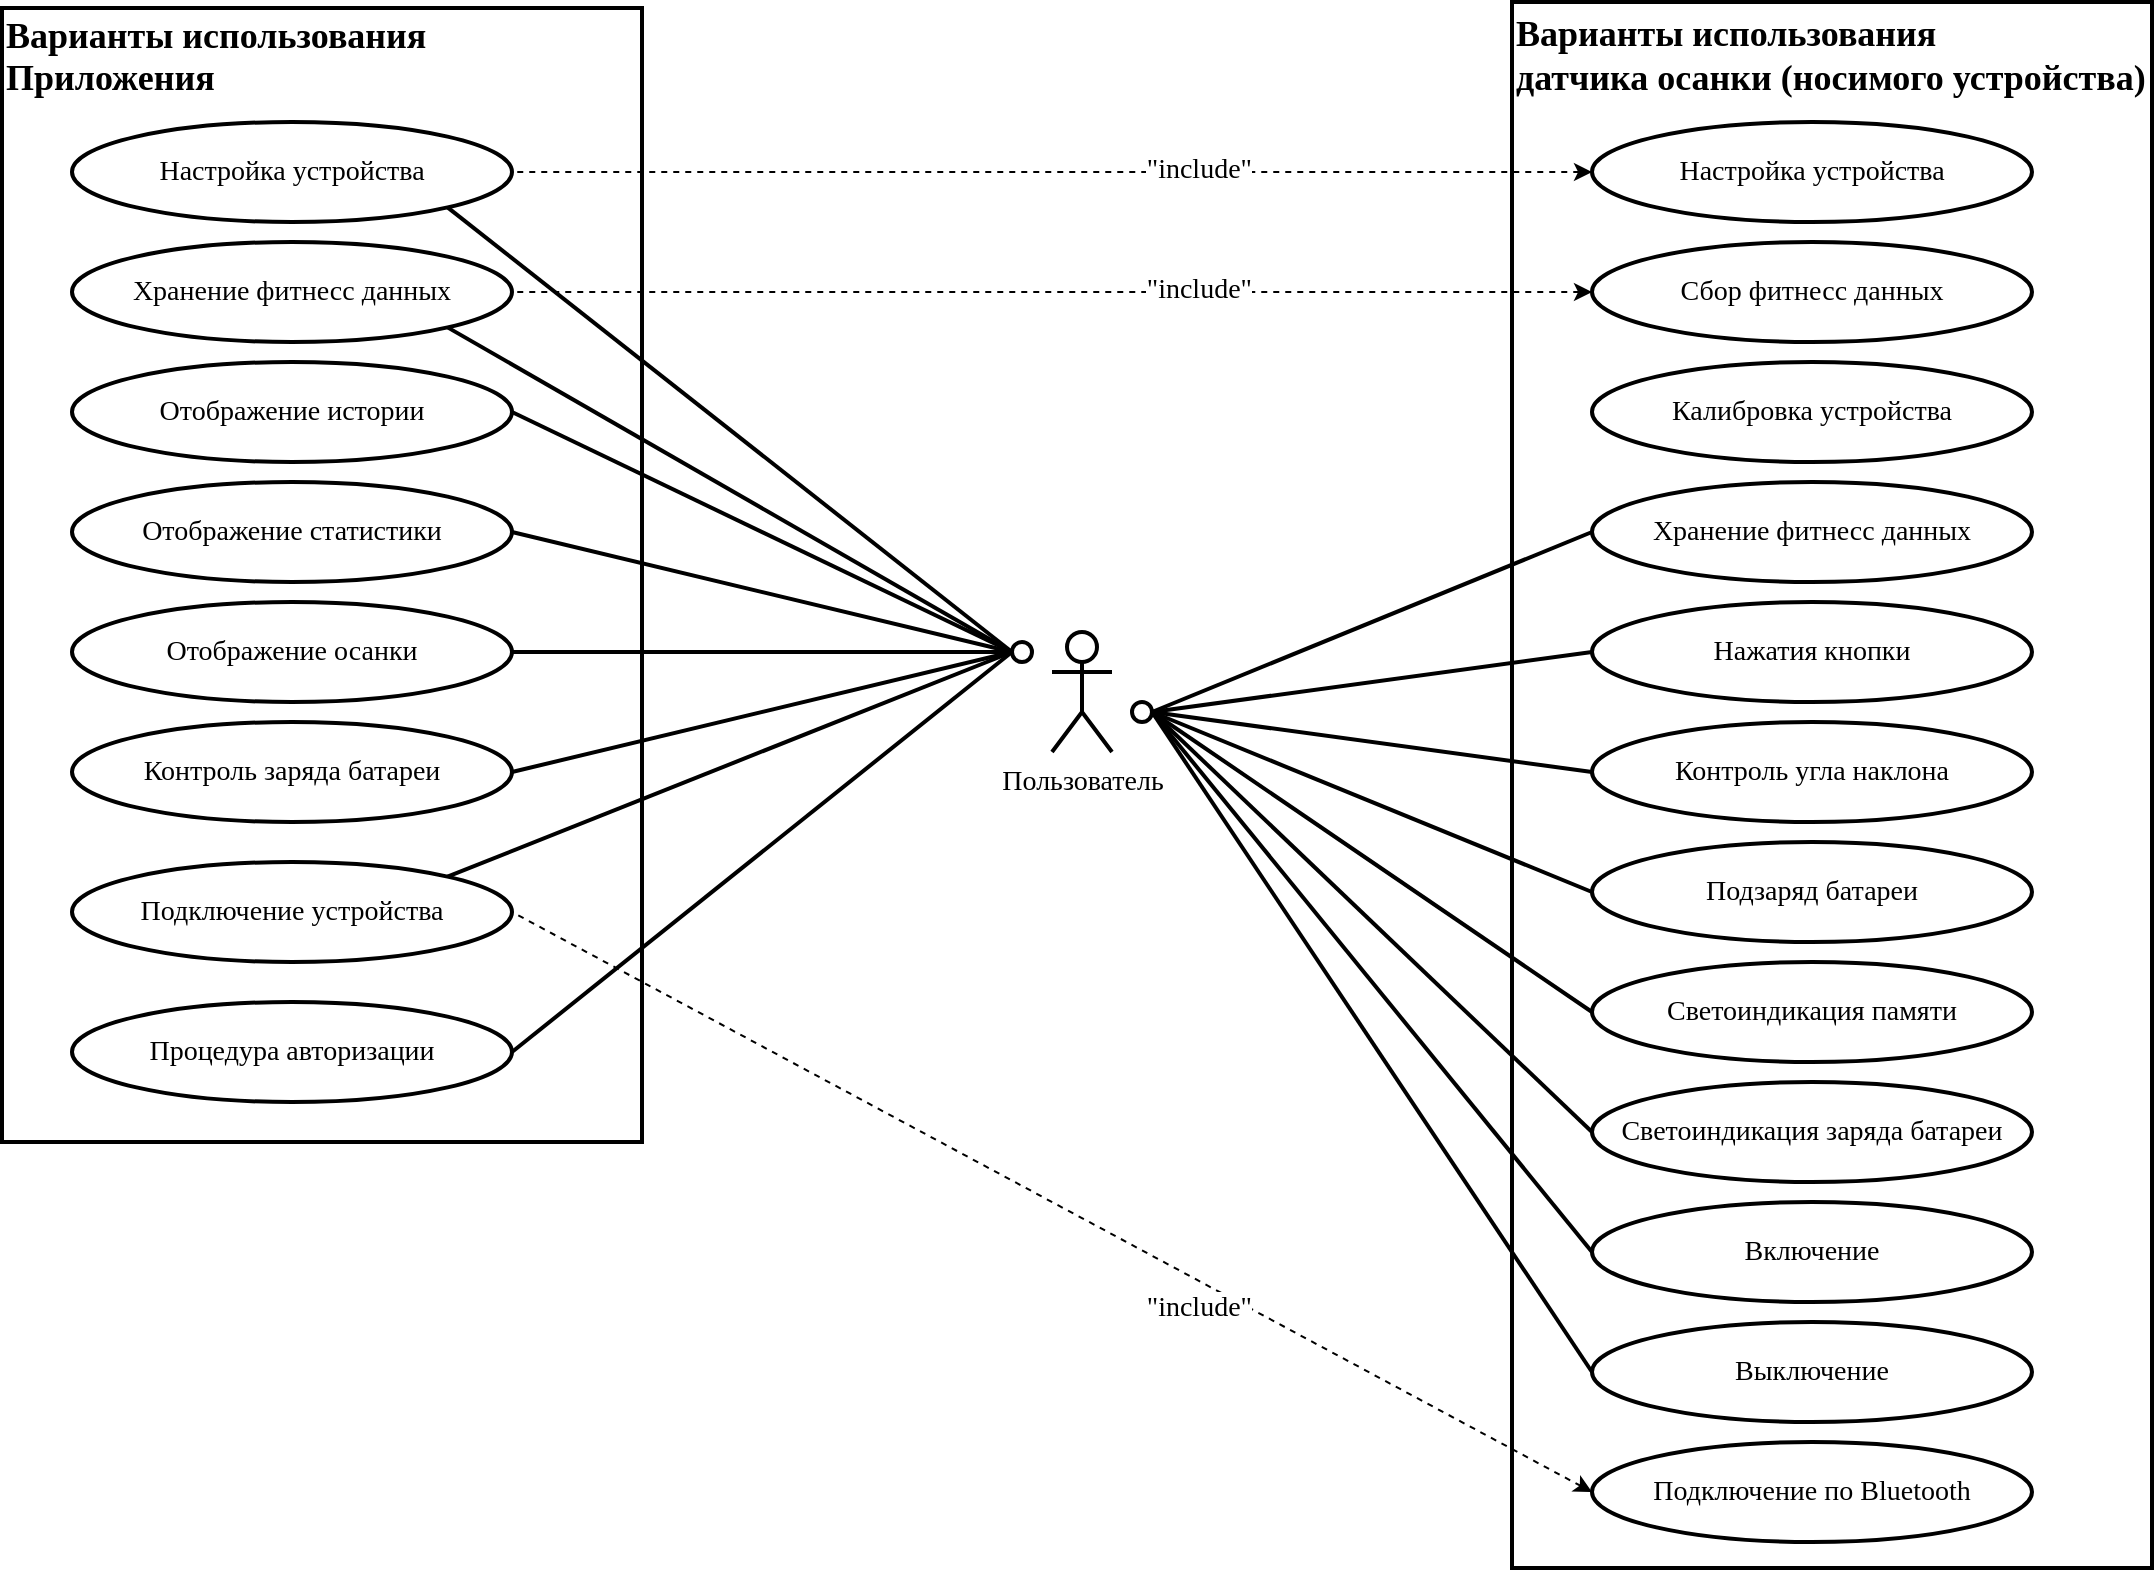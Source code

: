 <mxfile version="13.6.5" type="device" pages="6"><diagram id="YIOH4Onc-Y7Owff4kwqW" name="Use_case"><mxGraphModel dx="1673" dy="907" grid="1" gridSize="10" guides="1" tooltips="1" connect="1" arrows="1" fold="1" page="1" pageScale="1" pageWidth="1169" pageHeight="827" math="0" shadow="0"><root><mxCell id="0"/><mxCell id="1" parent="0"/><mxCell id="sdkjoO2vCYE89fzeC7mb-11" value="&lt;div style=&quot;font-size: 18px&quot; align=&quot;left&quot;&gt;&lt;font style=&quot;font-size: 18px&quot;&gt;&lt;b&gt;Варианты использования&lt;/b&gt;&lt;/font&gt;&lt;/div&gt;&lt;div style=&quot;font-size: 18px&quot; align=&quot;left&quot;&gt;&lt;font style=&quot;font-size: 18px&quot;&gt;&lt;b&gt;датчика осанки (носимого устройства)&lt;br&gt;&lt;/b&gt;&lt;/font&gt;&lt;/div&gt;&lt;div style=&quot;font-size: 18px&quot; align=&quot;left&quot;&gt;&lt;font style=&quot;font-size: 18px&quot;&gt;&lt;b&gt;&lt;br&gt;&lt;/b&gt;&lt;/font&gt;&lt;/div&gt;&lt;div style=&quot;font-size: 18px&quot; align=&quot;left&quot;&gt;&lt;font style=&quot;font-size: 18px&quot;&gt;&lt;b&gt;&lt;br&gt;&lt;/b&gt;&lt;/font&gt;&lt;/div&gt;&lt;div style=&quot;font-size: 18px&quot; align=&quot;left&quot;&gt;&lt;font style=&quot;font-size: 18px&quot;&gt;&lt;b&gt;&lt;br&gt;&lt;/b&gt;&lt;/font&gt;&lt;/div&gt;&lt;div style=&quot;font-size: 18px&quot; align=&quot;left&quot;&gt;&lt;font style=&quot;font-size: 18px&quot;&gt;&lt;b&gt;&lt;br&gt;&lt;/b&gt;&lt;/font&gt;&lt;/div&gt;&lt;div style=&quot;font-size: 18px&quot; align=&quot;left&quot;&gt;&lt;font style=&quot;font-size: 18px&quot;&gt;&lt;b&gt;&lt;br&gt;&lt;/b&gt;&lt;/font&gt;&lt;/div&gt;&lt;div style=&quot;font-size: 18px&quot; align=&quot;left&quot;&gt;&lt;font style=&quot;font-size: 18px&quot;&gt;&lt;b&gt;&lt;br&gt;&lt;/b&gt;&lt;/font&gt;&lt;/div&gt;&lt;div style=&quot;font-size: 18px&quot; align=&quot;left&quot;&gt;&lt;font style=&quot;font-size: 18px&quot;&gt;&lt;b&gt;&lt;br&gt;&lt;/b&gt;&lt;/font&gt;&lt;/div&gt;&lt;div style=&quot;font-size: 18px&quot; align=&quot;left&quot;&gt;&lt;font style=&quot;font-size: 18px&quot;&gt;&lt;b&gt;&lt;br&gt;&lt;/b&gt;&lt;/font&gt;&lt;/div&gt;&lt;div style=&quot;font-size: 18px&quot; align=&quot;left&quot;&gt;&lt;font style=&quot;font-size: 18px&quot;&gt;&lt;b&gt;&lt;br&gt;&lt;/b&gt;&lt;/font&gt;&lt;/div&gt;&lt;div style=&quot;font-size: 18px&quot; align=&quot;left&quot;&gt;&lt;font style=&quot;font-size: 18px&quot;&gt;&lt;b&gt;&lt;br&gt;&lt;/b&gt;&lt;/font&gt;&lt;/div&gt;&lt;div style=&quot;font-size: 18px&quot; align=&quot;left&quot;&gt;&lt;font style=&quot;font-size: 18px&quot;&gt;&lt;b&gt;&lt;br&gt;&lt;/b&gt;&lt;/font&gt;&lt;/div&gt;&lt;div style=&quot;font-size: 18px&quot; align=&quot;left&quot;&gt;&lt;font style=&quot;font-size: 18px&quot;&gt;&lt;b&gt;&lt;br&gt;&lt;/b&gt;&lt;/font&gt;&lt;/div&gt;&lt;div style=&quot;font-size: 18px&quot; align=&quot;left&quot;&gt;&lt;font style=&quot;font-size: 18px&quot;&gt;&lt;b&gt;&lt;br&gt;&lt;/b&gt;&lt;/font&gt;&lt;/div&gt;&lt;div style=&quot;font-size: 18px&quot; align=&quot;left&quot;&gt;&lt;font style=&quot;font-size: 18px&quot;&gt;&lt;b&gt;&lt;br&gt;&lt;/b&gt;&lt;/font&gt;&lt;/div&gt;&lt;div style=&quot;font-size: 18px&quot; align=&quot;left&quot;&gt;&lt;font style=&quot;font-size: 18px&quot;&gt;&lt;b&gt;&lt;br&gt;&lt;/b&gt;&lt;/font&gt;&lt;/div&gt;&lt;div style=&quot;font-size: 18px&quot; align=&quot;left&quot;&gt;&lt;font style=&quot;font-size: 18px&quot;&gt;&lt;b&gt;&lt;br&gt;&lt;/b&gt;&lt;/font&gt;&lt;/div&gt;&lt;div style=&quot;font-size: 18px&quot; align=&quot;left&quot;&gt;&lt;font style=&quot;font-size: 18px&quot;&gt;&lt;b&gt;&lt;br&gt;&lt;/b&gt;&lt;/font&gt;&lt;/div&gt;&lt;div style=&quot;font-size: 18px&quot; align=&quot;left&quot;&gt;&lt;font style=&quot;font-size: 18px&quot;&gt;&lt;b&gt;&lt;br&gt;&lt;/b&gt;&lt;/font&gt;&lt;/div&gt;&lt;div style=&quot;font-size: 18px&quot; align=&quot;left&quot;&gt;&lt;font style=&quot;font-size: 18px&quot;&gt;&lt;b&gt;&lt;br&gt;&lt;/b&gt;&lt;/font&gt;&lt;/div&gt;&lt;div style=&quot;font-size: 18px&quot; align=&quot;left&quot;&gt;&lt;font style=&quot;font-size: 18px&quot;&gt;&lt;b&gt;&lt;br&gt;&lt;/b&gt;&lt;/font&gt;&lt;/div&gt;&lt;div style=&quot;font-size: 18px&quot; align=&quot;left&quot;&gt;&lt;font style=&quot;font-size: 18px&quot;&gt;&lt;b&gt;&lt;br&gt;&lt;/b&gt;&lt;/font&gt;&lt;/div&gt;&lt;div style=&quot;font-size: 18px&quot; align=&quot;left&quot;&gt;&lt;font style=&quot;font-size: 18px&quot;&gt;&lt;b&gt;&lt;br&gt;&lt;/b&gt;&lt;/font&gt;&lt;/div&gt;&lt;div style=&quot;font-size: 18px&quot; align=&quot;left&quot;&gt;&lt;font style=&quot;font-size: 18px&quot;&gt;&lt;b&gt;&lt;br&gt;&lt;/b&gt;&lt;/font&gt;&lt;/div&gt;&lt;div style=&quot;font-size: 18px&quot; align=&quot;left&quot;&gt;&lt;font style=&quot;font-size: 18px&quot;&gt;&lt;b&gt;&lt;br&gt;&lt;/b&gt;&lt;/font&gt;&lt;/div&gt;&lt;div style=&quot;font-size: 18px&quot; align=&quot;left&quot;&gt;&lt;font style=&quot;font-size: 18px&quot;&gt;&lt;b&gt;&lt;br&gt;&lt;/b&gt;&lt;/font&gt;&lt;/div&gt;&lt;div style=&quot;font-size: 18px&quot; align=&quot;left&quot;&gt;&lt;font style=&quot;font-size: 18px&quot;&gt;&lt;b&gt;&lt;br&gt;&lt;/b&gt;&lt;/font&gt;&lt;/div&gt;&lt;div style=&quot;font-size: 18px&quot; align=&quot;left&quot;&gt;&lt;font style=&quot;font-size: 18px&quot;&gt;&lt;b&gt;&lt;br&gt;&lt;/b&gt;&lt;/font&gt;&lt;/div&gt;&lt;div style=&quot;font-size: 18px&quot; align=&quot;left&quot;&gt;&lt;font style=&quot;font-size: 18px&quot;&gt;&lt;b&gt;&lt;br&gt;&lt;/b&gt;&lt;/font&gt;&lt;/div&gt;&lt;div style=&quot;font-size: 18px&quot; align=&quot;left&quot;&gt;&lt;font style=&quot;font-size: 18px&quot;&gt;&lt;b&gt;&lt;br&gt;&lt;/b&gt;&lt;/font&gt;&lt;/div&gt;&lt;div style=&quot;font-size: 18px&quot; align=&quot;left&quot;&gt;&lt;font style=&quot;font-size: 18px&quot;&gt;&lt;b&gt;&lt;br&gt;&lt;/b&gt;&lt;/font&gt;&lt;/div&gt;&lt;div style=&quot;font-size: 18px&quot; align=&quot;left&quot;&gt;&lt;font style=&quot;font-size: 18px&quot;&gt;&lt;b&gt;&lt;br&gt;&lt;/b&gt;&lt;/font&gt;&lt;/div&gt;&lt;div style=&quot;font-size: 18px&quot; align=&quot;left&quot;&gt;&lt;font style=&quot;font-size: 18px&quot;&gt;&lt;b&gt;&lt;br&gt;&lt;/b&gt;&lt;/font&gt;&lt;/div&gt;&lt;div style=&quot;font-size: 18px&quot; align=&quot;left&quot;&gt;&lt;font style=&quot;font-size: 18px&quot;&gt;&lt;b&gt;&lt;br&gt;&lt;/b&gt;&lt;/font&gt;&lt;/div&gt;&lt;div&gt;&lt;br&gt;&lt;/div&gt;" style="rounded=0;whiteSpace=wrap;html=1;fontFamily=Times New Roman;fontSize=14;fillColor=none;align=left;spacing=2;strokeWidth=2;" parent="1" vertex="1"><mxGeometry x="795" y="20" width="320" height="783" as="geometry"/></mxCell><mxCell id="sdkjoO2vCYE89fzeC7mb-1" value="Пользователь" style="shape=umlActor;verticalLabelPosition=bottom;verticalAlign=top;html=1;outlineConnect=0;fontFamily=Times New Roman;fontSize=14;spacing=2;strokeWidth=2;" parent="1" vertex="1"><mxGeometry x="565" y="335" width="30" height="60" as="geometry"/></mxCell><mxCell id="sdkjoO2vCYE89fzeC7mb-2" value="Настройка устройства" style="ellipse;whiteSpace=wrap;html=1;fontFamily=Times New Roman;fontSize=14;spacing=2;strokeWidth=2;" parent="1" vertex="1"><mxGeometry x="835" y="80" width="220" height="50" as="geometry"/></mxCell><mxCell id="sdkjoO2vCYE89fzeC7mb-3" value="Калибровка устройства" style="ellipse;whiteSpace=wrap;html=1;fontFamily=Times New Roman;fontSize=14;spacing=2;strokeWidth=2;" parent="1" vertex="1"><mxGeometry x="835" y="200" width="220" height="50" as="geometry"/></mxCell><mxCell id="sdkjoO2vCYE89fzeC7mb-4" value="Сбор фитнесс данных" style="ellipse;whiteSpace=wrap;html=1;fontFamily=Times New Roman;fontSize=14;spacing=2;strokeWidth=2;" parent="1" vertex="1"><mxGeometry x="835" y="140" width="220" height="50" as="geometry"/></mxCell><mxCell id="sdkjoO2vCYE89fzeC7mb-5" value="Контроль угла наклона" style="ellipse;whiteSpace=wrap;html=1;fontFamily=Times New Roman;fontSize=14;spacing=2;strokeWidth=2;" parent="1" vertex="1"><mxGeometry x="835" y="380" width="220" height="50" as="geometry"/></mxCell><mxCell id="sdkjoO2vCYE89fzeC7mb-6" value="Светоиндикация заряда батареи" style="ellipse;whiteSpace=wrap;html=1;fontFamily=Times New Roman;fontSize=14;spacing=2;strokeWidth=2;" parent="1" vertex="1"><mxGeometry x="835" y="560" width="220" height="50" as="geometry"/></mxCell><mxCell id="sdkjoO2vCYE89fzeC7mb-7" value="Подзаряд батареи" style="ellipse;whiteSpace=wrap;html=1;fontFamily=Times New Roman;fontSize=14;spacing=2;strokeWidth=2;" parent="1" vertex="1"><mxGeometry x="835" y="440" width="220" height="50" as="geometry"/></mxCell><mxCell id="sdkjoO2vCYE89fzeC7mb-8" value="Светоиндикация памяти" style="ellipse;whiteSpace=wrap;html=1;fontFamily=Times New Roman;fontSize=14;spacing=2;strokeWidth=2;" parent="1" vertex="1"><mxGeometry x="835" y="500" width="220" height="50" as="geometry"/></mxCell><mxCell id="sdkjoO2vCYE89fzeC7mb-9" value="Подключение по Bluetooth" style="ellipse;whiteSpace=wrap;html=1;fontFamily=Times New Roman;fontSize=14;spacing=2;strokeWidth=2;" parent="1" vertex="1"><mxGeometry x="835" y="740" width="220" height="50" as="geometry"/></mxCell><mxCell id="sdkjoO2vCYE89fzeC7mb-12" value="" style="endArrow=none;html=1;fontFamily=Times New Roman;fontSize=14;entryX=1;entryY=1;entryDx=0;entryDy=0;endFill=0;spacing=2;strokeWidth=2;exitX=0;exitY=0.5;exitDx=0;exitDy=0;" parent="1" source="sdkjoO2vCYE89fzeC7mb-42" target="sdkjoO2vCYE89fzeC7mb-21" edge="1"><mxGeometry width="50" height="50" relative="1" as="geometry"><mxPoint x="555" y="360" as="sourcePoint"/><mxPoint x="665" y="140" as="targetPoint"/></mxGeometry></mxCell><mxCell id="sdkjoO2vCYE89fzeC7mb-14" value="" style="endArrow=none;html=1;fontFamily=Times New Roman;fontSize=14;entryX=1;entryY=1;entryDx=0;entryDy=0;endFill=0;spacing=2;strokeWidth=2;exitX=0;exitY=0.5;exitDx=0;exitDy=0;" parent="1" source="sdkjoO2vCYE89fzeC7mb-42" target="sdkjoO2vCYE89fzeC7mb-24" edge="1"><mxGeometry width="50" height="50" relative="1" as="geometry"><mxPoint x="555" y="360" as="sourcePoint"/><mxPoint x="797.218" y="132.678" as="targetPoint"/></mxGeometry></mxCell><mxCell id="sdkjoO2vCYE89fzeC7mb-15" value="" style="endArrow=none;html=1;fontFamily=Times New Roman;fontSize=14;entryX=0;entryY=0.5;entryDx=0;entryDy=0;endFill=0;spacing=2;strokeWidth=2;exitX=1;exitY=0.5;exitDx=0;exitDy=0;" parent="1" source="sdkjoO2vCYE89fzeC7mb-43" target="sdkjoO2vCYE89fzeC7mb-5" edge="1"><mxGeometry width="50" height="50" relative="1" as="geometry"><mxPoint x="605" y="360" as="sourcePoint"/><mxPoint x="807.218" y="142.678" as="targetPoint"/></mxGeometry></mxCell><mxCell id="sdkjoO2vCYE89fzeC7mb-16" value="" style="endArrow=none;html=1;fontFamily=Times New Roman;fontSize=14;entryX=0;entryY=0.5;entryDx=0;entryDy=0;endFill=0;spacing=2;strokeWidth=2;exitX=1;exitY=0.5;exitDx=0;exitDy=0;" parent="1" source="sdkjoO2vCYE89fzeC7mb-43" target="sdkjoO2vCYE89fzeC7mb-6" edge="1"><mxGeometry width="50" height="50" relative="1" as="geometry"><mxPoint x="605" y="360" as="sourcePoint"/><mxPoint x="817.218" y="152.678" as="targetPoint"/></mxGeometry></mxCell><mxCell id="sdkjoO2vCYE89fzeC7mb-17" value="" style="endArrow=none;html=1;fontFamily=Times New Roman;fontSize=14;entryX=0;entryY=0.5;entryDx=0;entryDy=0;endFill=0;spacing=2;strokeWidth=2;exitX=1;exitY=0.5;exitDx=0;exitDy=0;" parent="1" source="sdkjoO2vCYE89fzeC7mb-43" target="sdkjoO2vCYE89fzeC7mb-7" edge="1"><mxGeometry width="50" height="50" relative="1" as="geometry"><mxPoint x="605" y="360" as="sourcePoint"/><mxPoint x="827.218" y="162.678" as="targetPoint"/></mxGeometry></mxCell><mxCell id="sdkjoO2vCYE89fzeC7mb-18" value="" style="endArrow=none;html=1;fontFamily=Times New Roman;fontSize=14;entryX=0;entryY=0.5;entryDx=0;entryDy=0;endFill=0;spacing=2;strokeWidth=2;exitX=1;exitY=0.5;exitDx=0;exitDy=0;" parent="1" source="sdkjoO2vCYE89fzeC7mb-43" target="sdkjoO2vCYE89fzeC7mb-8" edge="1"><mxGeometry width="50" height="50" relative="1" as="geometry"><mxPoint x="605" y="360" as="sourcePoint"/><mxPoint x="837.218" y="172.678" as="targetPoint"/></mxGeometry></mxCell><mxCell id="sdkjoO2vCYE89fzeC7mb-19" value="" style="endArrow=none;html=1;fontFamily=Times New Roman;fontSize=14;entryX=1;entryY=0;entryDx=0;entryDy=0;endFill=0;spacing=2;strokeWidth=2;exitX=0;exitY=0.5;exitDx=0;exitDy=0;" parent="1" source="sdkjoO2vCYE89fzeC7mb-42" target="sdkjoO2vCYE89fzeC7mb-28" edge="1"><mxGeometry width="50" height="50" relative="1" as="geometry"><mxPoint x="555" y="360" as="sourcePoint"/><mxPoint x="847.218" y="182.678" as="targetPoint"/></mxGeometry></mxCell><mxCell id="sdkjoO2vCYE89fzeC7mb-20" value="&lt;div style=&quot;font-size: 18px&quot; align=&quot;left&quot;&gt;&lt;font style=&quot;font-size: 18px&quot;&gt;&lt;b&gt;Варианты использования&lt;/b&gt;&lt;/font&gt;&lt;/div&gt;&lt;div style=&quot;font-size: 18px&quot; align=&quot;left&quot;&gt;&lt;font style=&quot;font-size: 18px&quot;&gt;&lt;b&gt;Приложения&lt;br&gt;&lt;/b&gt;&lt;/font&gt;&lt;/div&gt;&lt;div style=&quot;font-size: 18px&quot; align=&quot;left&quot;&gt;&lt;font style=&quot;font-size: 18px&quot;&gt;&lt;b&gt;&lt;br&gt;&lt;/b&gt;&lt;/font&gt;&lt;/div&gt;&lt;div style=&quot;font-size: 18px&quot; align=&quot;left&quot;&gt;&lt;font style=&quot;font-size: 18px&quot;&gt;&lt;b&gt;&lt;br&gt;&lt;/b&gt;&lt;/font&gt;&lt;/div&gt;&lt;div style=&quot;font-size: 18px&quot; align=&quot;left&quot;&gt;&lt;font style=&quot;font-size: 18px&quot;&gt;&lt;b&gt;&lt;br&gt;&lt;/b&gt;&lt;/font&gt;&lt;/div&gt;&lt;div style=&quot;font-size: 18px&quot; align=&quot;left&quot;&gt;&lt;font style=&quot;font-size: 18px&quot;&gt;&lt;b&gt;&lt;br&gt;&lt;/b&gt;&lt;/font&gt;&lt;/div&gt;&lt;div style=&quot;font-size: 18px&quot; align=&quot;left&quot;&gt;&lt;font style=&quot;font-size: 18px&quot;&gt;&lt;b&gt;&lt;br&gt;&lt;/b&gt;&lt;/font&gt;&lt;/div&gt;&lt;div style=&quot;font-size: 18px&quot; align=&quot;left&quot;&gt;&lt;font style=&quot;font-size: 18px&quot;&gt;&lt;b&gt;&lt;br&gt;&lt;/b&gt;&lt;/font&gt;&lt;/div&gt;&lt;div style=&quot;font-size: 18px&quot; align=&quot;left&quot;&gt;&lt;font style=&quot;font-size: 18px&quot;&gt;&lt;b&gt;&lt;br&gt;&lt;/b&gt;&lt;/font&gt;&lt;/div&gt;&lt;div style=&quot;font-size: 18px&quot; align=&quot;left&quot;&gt;&lt;font style=&quot;font-size: 18px&quot;&gt;&lt;b&gt;&lt;br&gt;&lt;/b&gt;&lt;/font&gt;&lt;/div&gt;&lt;div style=&quot;font-size: 18px&quot; align=&quot;left&quot;&gt;&lt;font style=&quot;font-size: 18px&quot;&gt;&lt;b&gt;&lt;br&gt;&lt;/b&gt;&lt;/font&gt;&lt;/div&gt;&lt;div style=&quot;font-size: 18px&quot; align=&quot;left&quot;&gt;&lt;font style=&quot;font-size: 18px&quot;&gt;&lt;b&gt;&lt;br&gt;&lt;/b&gt;&lt;/font&gt;&lt;/div&gt;&lt;div style=&quot;font-size: 18px&quot; align=&quot;left&quot;&gt;&lt;font style=&quot;font-size: 18px&quot;&gt;&lt;b&gt;&lt;br&gt;&lt;/b&gt;&lt;/font&gt;&lt;/div&gt;&lt;div style=&quot;font-size: 18px&quot; align=&quot;left&quot;&gt;&lt;font style=&quot;font-size: 18px&quot;&gt;&lt;b&gt;&lt;br&gt;&lt;/b&gt;&lt;/font&gt;&lt;/div&gt;&lt;div style=&quot;font-size: 18px&quot; align=&quot;left&quot;&gt;&lt;font style=&quot;font-size: 18px&quot;&gt;&lt;b&gt;&lt;br&gt;&lt;/b&gt;&lt;/font&gt;&lt;/div&gt;&lt;div style=&quot;font-size: 18px&quot; align=&quot;left&quot;&gt;&lt;font style=&quot;font-size: 18px&quot;&gt;&lt;b&gt;&lt;br&gt;&lt;/b&gt;&lt;/font&gt;&lt;/div&gt;&lt;div style=&quot;font-size: 18px&quot; align=&quot;left&quot;&gt;&lt;font style=&quot;font-size: 18px&quot;&gt;&lt;b&gt;&lt;br&gt;&lt;/b&gt;&lt;/font&gt;&lt;/div&gt;&lt;div style=&quot;font-size: 18px&quot; align=&quot;left&quot;&gt;&lt;font style=&quot;font-size: 18px&quot;&gt;&lt;b&gt;&lt;br&gt;&lt;/b&gt;&lt;/font&gt;&lt;/div&gt;&lt;div style=&quot;font-size: 18px&quot; align=&quot;left&quot;&gt;&lt;font style=&quot;font-size: 18px&quot;&gt;&lt;b&gt;&lt;br&gt;&lt;/b&gt;&lt;/font&gt;&lt;/div&gt;&lt;div style=&quot;font-size: 18px&quot; align=&quot;left&quot;&gt;&lt;font style=&quot;font-size: 18px&quot;&gt;&lt;b&gt;&lt;br&gt;&lt;/b&gt;&lt;/font&gt;&lt;/div&gt;&lt;div style=&quot;font-size: 18px&quot; align=&quot;left&quot;&gt;&lt;font style=&quot;font-size: 18px&quot;&gt;&lt;b&gt;&lt;br&gt;&lt;/b&gt;&lt;/font&gt;&lt;/div&gt;&lt;div style=&quot;font-size: 18px&quot; align=&quot;left&quot;&gt;&lt;font style=&quot;font-size: 18px&quot;&gt;&lt;b&gt;&lt;br&gt;&lt;/b&gt;&lt;/font&gt;&lt;/div&gt;&lt;div style=&quot;font-size: 18px&quot; align=&quot;left&quot;&gt;&lt;font style=&quot;font-size: 18px&quot;&gt;&lt;b&gt;&lt;br&gt;&lt;/b&gt;&lt;/font&gt;&lt;/div&gt;&lt;div style=&quot;font-size: 18px&quot; align=&quot;left&quot;&gt;&lt;font style=&quot;font-size: 18px&quot;&gt;&lt;b&gt;&lt;br&gt;&lt;/b&gt;&lt;/font&gt;&lt;/div&gt;&lt;div style=&quot;font-size: 18px&quot; align=&quot;left&quot;&gt;&lt;font style=&quot;font-size: 18px&quot;&gt;&lt;b&gt;&lt;br&gt;&lt;/b&gt;&lt;/font&gt;&lt;/div&gt;&lt;div style=&quot;font-size: 18px&quot; align=&quot;left&quot;&gt;&lt;font style=&quot;font-size: 18px&quot;&gt;&lt;b&gt;&lt;br&gt;&lt;/b&gt;&lt;/font&gt;&lt;/div&gt;" style="rounded=0;whiteSpace=wrap;html=1;fontFamily=Times New Roman;fontSize=14;fillColor=none;align=left;spacing=2;strokeWidth=2;" parent="1" vertex="1"><mxGeometry x="40" y="23" width="320" height="567" as="geometry"/></mxCell><mxCell id="sdkjoO2vCYE89fzeC7mb-21" value="Настройка устройства" style="ellipse;whiteSpace=wrap;html=1;fontFamily=Times New Roman;fontSize=14;spacing=2;strokeWidth=2;" parent="1" vertex="1"><mxGeometry x="75" y="80" width="220" height="50" as="geometry"/></mxCell><mxCell id="sdkjoO2vCYE89fzeC7mb-24" value="Хранение фитнесс данных" style="ellipse;whiteSpace=wrap;html=1;fontFamily=Times New Roman;fontSize=14;spacing=2;strokeWidth=2;" parent="1" vertex="1"><mxGeometry x="75" y="140" width="220" height="50" as="geometry"/></mxCell><mxCell id="sdkjoO2vCYE89fzeC7mb-25" value="Контроль заряда батареи" style="ellipse;whiteSpace=wrap;html=1;fontFamily=Times New Roman;fontSize=14;spacing=2;strokeWidth=2;" parent="1" vertex="1"><mxGeometry x="75" y="380" width="220" height="50" as="geometry"/></mxCell><mxCell id="sdkjoO2vCYE89fzeC7mb-28" value="Подключение устройства" style="ellipse;whiteSpace=wrap;html=1;fontFamily=Times New Roman;fontSize=14;spacing=2;strokeWidth=2;" parent="1" vertex="1"><mxGeometry x="75" y="450" width="220" height="50" as="geometry"/></mxCell><mxCell id="sdkjoO2vCYE89fzeC7mb-29" value="" style="endArrow=none;html=1;fontFamily=Times New Roman;fontSize=14;entryX=1;entryY=0.5;entryDx=0;entryDy=0;endFill=0;exitX=0;exitY=0.5;exitDx=0;exitDy=0;strokeWidth=1;spacing=2;dashed=1;startArrow=classic;startFill=1;" parent="1" source="sdkjoO2vCYE89fzeC7mb-2" target="sdkjoO2vCYE89fzeC7mb-21" edge="1"><mxGeometry width="50" height="50" relative="1" as="geometry"><mxPoint x="647.07" y="257.36" as="sourcePoint"/><mxPoint x="444.999" y="20.004" as="targetPoint"/></mxGeometry></mxCell><mxCell id="sdkjoO2vCYE89fzeC7mb-30" value="&quot;include&quot;" style="edgeLabel;html=1;align=right;verticalAlign=middle;resizable=0;points=[];fontSize=14;fontFamily=Times New Roman;spacing=2;" parent="sdkjoO2vCYE89fzeC7mb-29" vertex="1" connectable="0"><mxGeometry x="-0.372" y="-1" relative="1" as="geometry"><mxPoint as="offset"/></mxGeometry></mxCell><mxCell id="sdkjoO2vCYE89fzeC7mb-34" value="" style="endArrow=none;html=1;fontFamily=Times New Roman;fontSize=14;entryX=1;entryY=0.5;entryDx=0;entryDy=0;endFill=0;exitX=0;exitY=0.5;exitDx=0;exitDy=0;strokeWidth=1;spacing=2;dashed=1;startArrow=classic;startFill=1;" parent="1" source="sdkjoO2vCYE89fzeC7mb-4" target="sdkjoO2vCYE89fzeC7mb-24" edge="1"><mxGeometry width="50" height="50" relative="1" as="geometry"><mxPoint x="755.0" y="264.58" as="sourcePoint"/><mxPoint x="385" y="264.58" as="targetPoint"/></mxGeometry></mxCell><mxCell id="sdkjoO2vCYE89fzeC7mb-35" value="&quot;include&quot;" style="edgeLabel;html=1;align=right;verticalAlign=middle;resizable=0;points=[];fontSize=14;fontFamily=Times New Roman;spacing=2;" parent="sdkjoO2vCYE89fzeC7mb-34" vertex="1" connectable="0"><mxGeometry x="-0.372" y="-1" relative="1" as="geometry"><mxPoint as="offset"/></mxGeometry></mxCell><mxCell id="sdkjoO2vCYE89fzeC7mb-37" value="Нажатия кнопки" style="ellipse;whiteSpace=wrap;html=1;fontFamily=Times New Roman;fontSize=14;spacing=2;strokeWidth=2;" parent="1" vertex="1"><mxGeometry x="835" y="320" width="220" height="50" as="geometry"/></mxCell><mxCell id="sdkjoO2vCYE89fzeC7mb-38" value="" style="endArrow=none;html=1;fontFamily=Times New Roman;fontSize=14;entryX=1;entryY=0.5;entryDx=0;entryDy=0;endFill=0;spacing=2;strokeWidth=2;exitX=0;exitY=0.5;exitDx=0;exitDy=0;" parent="1" source="sdkjoO2vCYE89fzeC7mb-42" target="sdkjoO2vCYE89fzeC7mb-25" edge="1"><mxGeometry width="50" height="50" relative="1" as="geometry"><mxPoint x="555" y="360" as="sourcePoint"/><mxPoint x="352.782" y="647.322" as="targetPoint"/></mxGeometry></mxCell><mxCell id="sdkjoO2vCYE89fzeC7mb-39" value="" style="endArrow=none;html=1;fontFamily=Times New Roman;fontSize=14;entryX=0;entryY=0.5;entryDx=0;entryDy=0;endFill=0;spacing=2;strokeWidth=2;exitX=1;exitY=0.5;exitDx=0;exitDy=0;" parent="1" source="sdkjoO2vCYE89fzeC7mb-43" target="sdkjoO2vCYE89fzeC7mb-37" edge="1"><mxGeometry width="50" height="50" relative="1" as="geometry"><mxPoint x="605" y="360" as="sourcePoint"/><mxPoint x="787.218" y="567.322" as="targetPoint"/></mxGeometry></mxCell><mxCell id="sdkjoO2vCYE89fzeC7mb-40" value="" style="endArrow=none;html=1;fontFamily=Times New Roman;fontSize=14;entryX=1;entryY=0.5;entryDx=0;entryDy=0;endFill=0;exitX=0;exitY=0.5;exitDx=0;exitDy=0;strokeWidth=1;spacing=2;dashed=1;startArrow=classic;startFill=1;" parent="1" source="sdkjoO2vCYE89fzeC7mb-9" target="sdkjoO2vCYE89fzeC7mb-28" edge="1"><mxGeometry width="50" height="50" relative="1" as="geometry"><mxPoint x="755.0" y="800" as="sourcePoint"/><mxPoint x="215" y="800" as="targetPoint"/></mxGeometry></mxCell><mxCell id="sdkjoO2vCYE89fzeC7mb-41" value="&quot;include&quot;" style="edgeLabel;html=1;align=right;verticalAlign=middle;resizable=0;points=[];fontSize=14;fontFamily=Times New Roman;spacing=2;" parent="sdkjoO2vCYE89fzeC7mb-40" vertex="1" connectable="0"><mxGeometry x="-0.372" y="-1" relative="1" as="geometry"><mxPoint as="offset"/></mxGeometry></mxCell><mxCell id="sdkjoO2vCYE89fzeC7mb-42" value="" style="ellipse;whiteSpace=wrap;html=1;strokeWidth=2;fillColor=none;fontFamily=Times New Roman;fontSize=14;" parent="1" vertex="1"><mxGeometry x="545" y="340" width="10" height="10" as="geometry"/></mxCell><mxCell id="sdkjoO2vCYE89fzeC7mb-43" value="" style="ellipse;whiteSpace=wrap;html=1;strokeWidth=2;fillColor=none;fontFamily=Times New Roman;fontSize=14;" parent="1" vertex="1"><mxGeometry x="605" y="370" width="10" height="10" as="geometry"/></mxCell><mxCell id="sdkjoO2vCYE89fzeC7mb-44" value="Отображение осанки" style="ellipse;whiteSpace=wrap;html=1;fontFamily=Times New Roman;fontSize=14;spacing=2;strokeWidth=2;" parent="1" vertex="1"><mxGeometry x="75" y="320" width="220" height="50" as="geometry"/></mxCell><mxCell id="sdkjoO2vCYE89fzeC7mb-45" value="Отображение статистики" style="ellipse;whiteSpace=wrap;html=1;fontFamily=Times New Roman;fontSize=14;spacing=2;strokeWidth=2;" parent="1" vertex="1"><mxGeometry x="75" y="260" width="220" height="50" as="geometry"/></mxCell><mxCell id="sdkjoO2vCYE89fzeC7mb-50" value="" style="endArrow=none;html=1;fontFamily=Times New Roman;fontSize=14;entryX=1;entryY=0.5;entryDx=0;entryDy=0;endFill=0;spacing=2;strokeWidth=2;exitX=0;exitY=0.5;exitDx=0;exitDy=0;" parent="1" source="sdkjoO2vCYE89fzeC7mb-42" target="sdkjoO2vCYE89fzeC7mb-44" edge="1"><mxGeometry width="50" height="50" relative="1" as="geometry"><mxPoint x="545" y="400" as="sourcePoint"/><mxPoint x="262.782" y="487.322" as="targetPoint"/></mxGeometry></mxCell><mxCell id="sdkjoO2vCYE89fzeC7mb-51" value="" style="endArrow=none;html=1;fontFamily=Times New Roman;fontSize=14;entryX=1;entryY=0.5;entryDx=0;entryDy=0;endFill=0;spacing=2;strokeWidth=2;exitX=0;exitY=0.5;exitDx=0;exitDy=0;" parent="1" source="sdkjoO2vCYE89fzeC7mb-42" target="sdkjoO2vCYE89fzeC7mb-45" edge="1"><mxGeometry width="50" height="50" relative="1" as="geometry"><mxPoint x="545" y="400" as="sourcePoint"/><mxPoint x="262.782" y="362.678" as="targetPoint"/></mxGeometry></mxCell><mxCell id="sdkjoO2vCYE89fzeC7mb-53" value="Хранение фитнесс данных" style="ellipse;whiteSpace=wrap;html=1;fontFamily=Times New Roman;fontSize=14;spacing=2;strokeWidth=2;" parent="1" vertex="1"><mxGeometry x="835" y="260" width="220" height="50" as="geometry"/></mxCell><mxCell id="sdkjoO2vCYE89fzeC7mb-54" value="" style="endArrow=none;html=1;fontFamily=Times New Roman;fontSize=14;endFill=0;spacing=2;strokeWidth=2;exitX=1;exitY=0.5;exitDx=0;exitDy=0;" parent="1" source="sdkjoO2vCYE89fzeC7mb-43" edge="1"><mxGeometry width="50" height="50" relative="1" as="geometry"><mxPoint x="615" y="400" as="sourcePoint"/><mxPoint x="835" y="285" as="targetPoint"/></mxGeometry></mxCell><mxCell id="sdkjoO2vCYE89fzeC7mb-56" value="Включение" style="ellipse;whiteSpace=wrap;html=1;fontFamily=Times New Roman;fontSize=14;spacing=2;strokeWidth=2;" parent="1" vertex="1"><mxGeometry x="835" y="620" width="220" height="50" as="geometry"/></mxCell><mxCell id="sdkjoO2vCYE89fzeC7mb-57" value="" style="endArrow=none;html=1;fontFamily=Times New Roman;fontSize=14;entryX=0;entryY=0.5;entryDx=0;entryDy=0;endFill=0;spacing=2;strokeWidth=2;exitX=1;exitY=0.5;exitDx=0;exitDy=0;" parent="1" source="sdkjoO2vCYE89fzeC7mb-43" target="sdkjoO2vCYE89fzeC7mb-56" edge="1"><mxGeometry width="50" height="50" relative="1" as="geometry"><mxPoint x="615" y="365" as="sourcePoint"/><mxPoint x="867.218" y="567.322" as="targetPoint"/></mxGeometry></mxCell><mxCell id="sdkjoO2vCYE89fzeC7mb-59" value="Процедура авторизации" style="ellipse;whiteSpace=wrap;html=1;fontFamily=Times New Roman;fontSize=14;spacing=2;strokeWidth=2;" parent="1" vertex="1"><mxGeometry x="75" y="520" width="220" height="50" as="geometry"/></mxCell><mxCell id="sdkjoO2vCYE89fzeC7mb-60" value="" style="endArrow=none;html=1;fontFamily=Times New Roman;fontSize=14;entryX=1;entryY=0.5;entryDx=0;entryDy=0;endFill=0;spacing=2;strokeWidth=2;exitX=0;exitY=0.5;exitDx=0;exitDy=0;" parent="1" target="sdkjoO2vCYE89fzeC7mb-59" edge="1"><mxGeometry width="50" height="50" relative="1" as="geometry"><mxPoint x="545" y="345.0" as="sourcePoint"/><mxPoint x="262.929" y="387.356" as="targetPoint"/></mxGeometry></mxCell><mxCell id="sdkjoO2vCYE89fzeC7mb-61" value="Выключение" style="ellipse;whiteSpace=wrap;html=1;fontFamily=Times New Roman;fontSize=14;spacing=2;strokeWidth=2;" parent="1" vertex="1"><mxGeometry x="835" y="680" width="220" height="50" as="geometry"/></mxCell><mxCell id="sdkjoO2vCYE89fzeC7mb-62" value="" style="endArrow=none;html=1;fontFamily=Times New Roman;fontSize=14;entryX=0;entryY=0.5;entryDx=0;entryDy=0;endFill=0;spacing=2;strokeWidth=2;exitX=1;exitY=0.5;exitDx=0;exitDy=0;" parent="1" target="sdkjoO2vCYE89fzeC7mb-61" edge="1"><mxGeometry width="50" height="50" relative="1" as="geometry"><mxPoint x="615" y="375" as="sourcePoint"/><mxPoint x="867.218" y="627.322" as="targetPoint"/></mxGeometry></mxCell><mxCell id="8ngZ8ufXS6xhpMYtUZX5-1" value="Отображение истории" style="ellipse;whiteSpace=wrap;html=1;fontFamily=Times New Roman;fontSize=14;spacing=2;strokeWidth=2;" vertex="1" parent="1"><mxGeometry x="75" y="200" width="220" height="50" as="geometry"/></mxCell><mxCell id="8ngZ8ufXS6xhpMYtUZX5-2" value="" style="endArrow=none;html=1;fontFamily=Times New Roman;fontSize=14;entryX=1;entryY=0.5;entryDx=0;entryDy=0;endFill=0;spacing=2;strokeWidth=2;exitX=0;exitY=0.5;exitDx=0;exitDy=0;" edge="1" parent="1" target="8ngZ8ufXS6xhpMYtUZX5-1"><mxGeometry width="50" height="50" relative="1" as="geometry"><mxPoint x="545" y="345" as="sourcePoint"/><mxPoint x="290" y="285" as="targetPoint"/></mxGeometry></mxCell></root></mxGraphModel></diagram><diagram id="lXsEBqoOI0H1ESlhaPz-" name="Диаграмма последовательностей"><mxGraphModel dx="1422" dy="771" grid="1" gridSize="10" guides="1" tooltips="1" connect="1" arrows="1" fold="1" page="1" pageScale="1" pageWidth="827" pageHeight="1169" math="0" shadow="0"><root><mxCell id="zl746AtM6Oa-n5MDALEd-0"/><mxCell id="zl746AtM6Oa-n5MDALEd-1" parent="zl746AtM6Oa-n5MDALEd-0"/><mxCell id="zl746AtM6Oa-n5MDALEd-2" value="User" style="shape=umlActor;verticalLabelPosition=bottom;verticalAlign=top;outlineConnect=0;html=1;" parent="zl746AtM6Oa-n5MDALEd-1" vertex="1"><mxGeometry x="30" y="20" width="20" height="40" as="geometry"/></mxCell><mxCell id="zl746AtM6Oa-n5MDALEd-3" value="" style="endArrow=none;dashed=1;html=1;" parent="zl746AtM6Oa-n5MDALEd-1" edge="1"><mxGeometry width="50" height="50" relative="1" as="geometry"><mxPoint x="40" y="320" as="sourcePoint"/><mxPoint x="40" y="80" as="targetPoint"/></mxGeometry></mxCell><mxCell id="zl746AtM6Oa-n5MDALEd-8" value="Окно заставки" style="shape=umlBoundary;whiteSpace=wrap;html=1;" parent="zl746AtM6Oa-n5MDALEd-1" vertex="1"><mxGeometry x="160" y="10" width="70" height="60" as="geometry"/></mxCell><mxCell id="zl746AtM6Oa-n5MDALEd-9" value="" style="endArrow=none;dashed=1;html=1;" parent="zl746AtM6Oa-n5MDALEd-1" edge="1"><mxGeometry width="50" height="50" relative="1" as="geometry"><mxPoint x="200" y="260" as="sourcePoint"/><mxPoint x="200.0" y="80" as="targetPoint"/></mxGeometry></mxCell><mxCell id="zl746AtM6Oa-n5MDALEd-11" value="&lt;div&gt;PickNeck&lt;/div&gt;&lt;div&gt;Database&lt;br&gt;&lt;/div&gt;" style="ellipse;shape=umlEntity;whiteSpace=wrap;html=1;" parent="zl746AtM6Oa-n5MDALEd-1" vertex="1"><mxGeometry x="370" y="10" width="60" height="60" as="geometry"/></mxCell><mxCell id="-JOXoBoXkf5O95kXvK02-0" value="&lt;div&gt;Ввод логинаи пароля&lt;/div&gt;" style="html=1;verticalAlign=bottom;endArrow=block;" parent="zl746AtM6Oa-n5MDALEd-1" edge="1"><mxGeometry width="80" relative="1" as="geometry"><mxPoint x="40" y="120" as="sourcePoint"/><mxPoint x="200" y="120" as="targetPoint"/></mxGeometry></mxCell><mxCell id="-JOXoBoXkf5O95kXvK02-1" value="" style="html=1;verticalAlign=bottom;endArrow=block;" parent="zl746AtM6Oa-n5MDALEd-1" edge="1"><mxGeometry width="80" relative="1" as="geometry"><mxPoint x="200" y="160" as="sourcePoint"/><mxPoint x="200" y="160" as="targetPoint"/></mxGeometry></mxCell><mxCell id="-JOXoBoXkf5O95kXvK02-2" value="" style="endArrow=none;dashed=1;html=1;" parent="zl746AtM6Oa-n5MDALEd-1" source="-JOXoBoXkf5O95kXvK02-10" edge="1"><mxGeometry width="50" height="50" relative="1" as="geometry"><mxPoint x="399.66" y="320.0" as="sourcePoint"/><mxPoint x="399.66" y="80" as="targetPoint"/></mxGeometry></mxCell><mxCell id="-JOXoBoXkf5O95kXvK02-6" value="Нажать &quot;Вход&quot;" style="html=1;verticalAlign=bottom;endArrow=block;" parent="zl746AtM6Oa-n5MDALEd-1" edge="1"><mxGeometry width="80" relative="1" as="geometry"><mxPoint x="40" y="139" as="sourcePoint"/><mxPoint x="200" y="139" as="targetPoint"/></mxGeometry></mxCell><mxCell id="-JOXoBoXkf5O95kXvK02-10" value="" style="html=1;points=[];perimeter=orthogonalPerimeter;" parent="zl746AtM6Oa-n5MDALEd-1" vertex="1"><mxGeometry x="395" y="160" width="10" height="20" as="geometry"/></mxCell><mxCell id="-JOXoBoXkf5O95kXvK02-11" value="" style="endArrow=none;dashed=1;html=1;" parent="zl746AtM6Oa-n5MDALEd-1" target="-JOXoBoXkf5O95kXvK02-10" edge="1"><mxGeometry width="50" height="50" relative="1" as="geometry"><mxPoint x="400" y="320" as="sourcePoint"/><mxPoint x="399.66" y="80" as="targetPoint"/></mxGeometry></mxCell><mxCell id="-JOXoBoXkf5O95kXvK02-12" value="Проверка логина и пароля" style="html=1;verticalAlign=bottom;endArrow=block;entryX=0.09;entryY=0.005;entryDx=0;entryDy=0;entryPerimeter=0;" parent="zl746AtM6Oa-n5MDALEd-1" target="-JOXoBoXkf5O95kXvK02-10" edge="1"><mxGeometry width="80" relative="1" as="geometry"><mxPoint x="200" y="160" as="sourcePoint"/><mxPoint x="280" y="160" as="targetPoint"/></mxGeometry></mxCell><mxCell id="-JOXoBoXkf5O95kXvK02-13" value="Успешно" style="html=1;verticalAlign=bottom;endArrow=open;dashed=1;endSize=8;exitX=0.051;exitY=1.018;exitDx=0;exitDy=0;exitPerimeter=0;rounded=0;" parent="zl746AtM6Oa-n5MDALEd-1" source="-JOXoBoXkf5O95kXvK02-10" edge="1"><mxGeometry relative="1" as="geometry"><mxPoint x="310" y="179.66" as="sourcePoint"/><mxPoint x="200" y="200" as="targetPoint"/><Array as="points"><mxPoint x="360" y="200"/></Array></mxGeometry></mxCell><mxCell id="-JOXoBoXkf5O95kXvK02-14" value="Основное окно" style="shape=umlBoundary;whiteSpace=wrap;html=1;" parent="zl746AtM6Oa-n5MDALEd-1" vertex="1"><mxGeometry x="270" y="210" width="70" height="60" as="geometry"/></mxCell><mxCell id="-JOXoBoXkf5O95kXvK02-18" value="Ошибка" style="html=1;verticalAlign=bottom;endArrow=open;dashed=1;endSize=8;exitX=0.051;exitY=1.018;exitDx=0;exitDy=0;exitPerimeter=0;" parent="zl746AtM6Oa-n5MDALEd-1" source="-JOXoBoXkf5O95kXvK02-10" edge="1"><mxGeometry relative="1" as="geometry"><mxPoint x="785.51" y="180.36" as="sourcePoint"/><mxPoint x="200" y="180" as="targetPoint"/><Array as="points"/></mxGeometry></mxCell><mxCell id="-JOXoBoXkf5O95kXvK02-25" value="&quot;Неверный логин и пароль&quot;" style="html=1;verticalAlign=bottom;endArrow=open;dashed=1;endSize=8;" parent="zl746AtM6Oa-n5MDALEd-1" edge="1"><mxGeometry relative="1" as="geometry"><mxPoint x="195" y="190" as="sourcePoint"/><mxPoint x="40" y="190" as="targetPoint"/></mxGeometry></mxCell><mxCell id="-JOXoBoXkf5O95kXvK02-26" value="create" style="html=1;verticalAlign=bottom;endArrow=block;" parent="zl746AtM6Oa-n5MDALEd-1" edge="1"><mxGeometry width="80" relative="1" as="geometry"><mxPoint x="200" y="240" as="sourcePoint"/><mxPoint x="260" y="240" as="targetPoint"/><Array as="points"><mxPoint x="240" y="240"/></Array></mxGeometry></mxCell><mxCell id="-JOXoBoXkf5O95kXvK02-27" value="Основное окно" style="html=1;verticalAlign=bottom;endArrow=open;dashed=1;endSize=8;" parent="zl746AtM6Oa-n5MDALEd-1" edge="1"><mxGeometry relative="1" as="geometry"><mxPoint x="200" y="260" as="sourcePoint"/><mxPoint x="40" y="260" as="targetPoint"/><Array as="points"><mxPoint x="160" y="260"/></Array></mxGeometry></mxCell><mxCell id="-JOXoBoXkf5O95kXvK02-28" value="" style="endArrow=none;dashed=1;html=1;" parent="zl746AtM6Oa-n5MDALEd-1" edge="1"><mxGeometry width="50" height="50" relative="1" as="geometry"><mxPoint x="310" y="320" as="sourcePoint"/><mxPoint x="310" y="280" as="targetPoint"/></mxGeometry></mxCell><mxCell id="-JOXoBoXkf5O95kXvK02-29" value="" style="shape=umlDestroy;whiteSpace=wrap;html=1;strokeWidth=3;" parent="zl746AtM6Oa-n5MDALEd-1" vertex="1"><mxGeometry x="190" y="250" width="20" height="20" as="geometry"/></mxCell><mxCell id="fAxY9NMUvM21MdeuNpTl-0" value="User" style="shape=umlActor;verticalLabelPosition=bottom;verticalAlign=top;outlineConnect=0;html=1;" vertex="1" parent="zl746AtM6Oa-n5MDALEd-1"><mxGeometry x="30" y="490" width="20" height="40" as="geometry"/></mxCell><mxCell id="fAxY9NMUvM21MdeuNpTl-1" value="" style="endArrow=none;dashed=1;html=1;" edge="1" parent="zl746AtM6Oa-n5MDALEd-1"><mxGeometry width="50" height="50" relative="1" as="geometry"><mxPoint x="40" y="1000" as="sourcePoint"/><mxPoint x="40" y="550" as="targetPoint"/></mxGeometry></mxCell><mxCell id="fAxY9NMUvM21MdeuNpTl-2" value="Окно заставки" style="shape=umlBoundary;whiteSpace=wrap;html=1;" vertex="1" parent="zl746AtM6Oa-n5MDALEd-1"><mxGeometry x="180" y="480" width="70" height="60" as="geometry"/></mxCell><mxCell id="fAxY9NMUvM21MdeuNpTl-3" value="" style="endArrow=none;dashed=1;html=1;" edge="1" parent="zl746AtM6Oa-n5MDALEd-1" source="fAxY9NMUvM21MdeuNpTl-10"><mxGeometry width="50" height="50" relative="1" as="geometry"><mxPoint x="220" y="730" as="sourcePoint"/><mxPoint x="220" y="550" as="targetPoint"/></mxGeometry></mxCell><mxCell id="fAxY9NMUvM21MdeuNpTl-4" value="&lt;div&gt;PickNeck&lt;/div&gt;&lt;div&gt;User&lt;br&gt;&lt;/div&gt;" style="ellipse;shape=umlEntity;whiteSpace=wrap;html=1;" vertex="1" parent="zl746AtM6Oa-n5MDALEd-1"><mxGeometry x="450" y="480" width="60" height="60" as="geometry"/></mxCell><mxCell id="fAxY9NMUvM21MdeuNpTl-5" value="" style="endArrow=none;dashed=1;html=1;" edge="1" parent="zl746AtM6Oa-n5MDALEd-1" source="fAxY9NMUvM21MdeuNpTl-16"><mxGeometry width="50" height="50" relative="1" as="geometry"><mxPoint x="479.66" y="630" as="sourcePoint"/><mxPoint x="479.66" y="550" as="targetPoint"/></mxGeometry></mxCell><mxCell id="fAxY9NMUvM21MdeuNpTl-6" value="Нажать &quot;Новый пользователь&quot;" style="html=1;verticalAlign=bottom;endArrow=block;" edge="1" parent="zl746AtM6Oa-n5MDALEd-1" target="fAxY9NMUvM21MdeuNpTl-10"><mxGeometry width="80" relative="1" as="geometry"><mxPoint x="40" y="570" as="sourcePoint"/><mxPoint x="220" y="570" as="targetPoint"/></mxGeometry></mxCell><mxCell id="fAxY9NMUvM21MdeuNpTl-7" value="addNewUserScreen" style="shape=umlBoundary;whiteSpace=wrap;html=1;spacingBottom=-80;" vertex="1" parent="zl746AtM6Oa-n5MDALEd-1"><mxGeometry x="290" y="560" width="70" height="60" as="geometry"/></mxCell><mxCell id="fAxY9NMUvM21MdeuNpTl-8" value="create" style="html=1;verticalAlign=bottom;endArrow=block;" edge="1" parent="zl746AtM6Oa-n5MDALEd-1"><mxGeometry width="80" relative="1" as="geometry"><mxPoint x="220" y="590" as="sourcePoint"/><mxPoint x="280" y="590" as="targetPoint"/><Array as="points"><mxPoint x="260" y="590"/></Array></mxGeometry></mxCell><mxCell id="fAxY9NMUvM21MdeuNpTl-9" value="" style="endArrow=none;dashed=1;html=1;" edge="1" parent="zl746AtM6Oa-n5MDALEd-1"><mxGeometry width="50" height="50" relative="1" as="geometry"><mxPoint x="330" y="910" as="sourcePoint"/><mxPoint x="330" y="640" as="targetPoint"/></mxGeometry></mxCell><mxCell id="fAxY9NMUvM21MdeuNpTl-10" value="" style="html=1;points=[];perimeter=orthogonalPerimeter;" vertex="1" parent="zl746AtM6Oa-n5MDALEd-1"><mxGeometry x="215" y="570" width="10" height="50" as="geometry"/></mxCell><mxCell id="fAxY9NMUvM21MdeuNpTl-11" value="" style="endArrow=none;dashed=1;html=1;" edge="1" parent="zl746AtM6Oa-n5MDALEd-1" source="fAxY9NMUvM21MdeuNpTl-31" target="fAxY9NMUvM21MdeuNpTl-10"><mxGeometry width="50" height="50" relative="1" as="geometry"><mxPoint x="220" y="1030" as="sourcePoint"/><mxPoint x="220" y="550" as="targetPoint"/></mxGeometry></mxCell><mxCell id="fAxY9NMUvM21MdeuNpTl-12" value="NewUserScreen" style="html=1;verticalAlign=bottom;endArrow=open;dashed=1;endSize=8;" edge="1" parent="zl746AtM6Oa-n5MDALEd-1" source="fAxY9NMUvM21MdeuNpTl-10"><mxGeometry relative="1" as="geometry"><mxPoint x="195" y="620.0" as="sourcePoint"/><mxPoint x="40" y="620.0" as="targetPoint"/></mxGeometry></mxCell><mxCell id="fAxY9NMUvM21MdeuNpTl-13" value="Ввод логина и пароля" style="html=1;verticalAlign=bottom;endArrow=block;" edge="1" parent="zl746AtM6Oa-n5MDALEd-1"><mxGeometry width="80" relative="1" as="geometry"><mxPoint x="40" y="670" as="sourcePoint"/><mxPoint x="330" y="670" as="targetPoint"/></mxGeometry></mxCell><mxCell id="fAxY9NMUvM21MdeuNpTl-14" value="Нажать кнопку проверить логин" style="html=1;verticalAlign=bottom;endArrow=block;" edge="1" parent="zl746AtM6Oa-n5MDALEd-1"><mxGeometry width="80" relative="1" as="geometry"><mxPoint x="40" y="690.0" as="sourcePoint"/><mxPoint x="330" y="690.0" as="targetPoint"/></mxGeometry></mxCell><mxCell id="fAxY9NMUvM21MdeuNpTl-15" value="Проверить логин" style="html=1;verticalAlign=bottom;endArrow=block;" edge="1" parent="zl746AtM6Oa-n5MDALEd-1" target="fAxY9NMUvM21MdeuNpTl-16"><mxGeometry width="80" relative="1" as="geometry"><mxPoint x="330" y="709.66" as="sourcePoint"/><mxPoint x="480" y="710" as="targetPoint"/></mxGeometry></mxCell><mxCell id="fAxY9NMUvM21MdeuNpTl-16" value="" style="html=1;points=[];perimeter=orthogonalPerimeter;" vertex="1" parent="zl746AtM6Oa-n5MDALEd-1"><mxGeometry x="475" y="710" width="10" height="20" as="geometry"/></mxCell><mxCell id="fAxY9NMUvM21MdeuNpTl-17" value="Логин свободен" style="html=1;verticalAlign=bottom;endArrow=open;dashed=1;endSize=8;" edge="1" parent="zl746AtM6Oa-n5MDALEd-1"><mxGeometry relative="1" as="geometry"><mxPoint x="475" y="729.66" as="sourcePoint"/><mxPoint x="40" y="730" as="targetPoint"/></mxGeometry></mxCell><mxCell id="fAxY9NMUvM21MdeuNpTl-18" value="Ввод Имени и Фамилии" style="html=1;verticalAlign=bottom;endArrow=block;" edge="1" parent="zl746AtM6Oa-n5MDALEd-1"><mxGeometry width="80" relative="1" as="geometry"><mxPoint x="40" y="750" as="sourcePoint"/><mxPoint x="330" y="750" as="targetPoint"/></mxGeometry></mxCell><mxCell id="fAxY9NMUvM21MdeuNpTl-19" value="Ввод пола" style="html=1;verticalAlign=bottom;endArrow=block;" edge="1" parent="zl746AtM6Oa-n5MDALEd-1"><mxGeometry width="80" relative="1" as="geometry"><mxPoint x="40" y="770" as="sourcePoint"/><mxPoint x="330" y="770" as="targetPoint"/></mxGeometry></mxCell><mxCell id="fAxY9NMUvM21MdeuNpTl-20" value="Ввод даты рождения" style="html=1;verticalAlign=bottom;endArrow=block;" edge="1" parent="zl746AtM6Oa-n5MDALEd-1"><mxGeometry width="80" relative="1" as="geometry"><mxPoint x="40" y="790" as="sourcePoint"/><mxPoint x="330" y="790" as="targetPoint"/></mxGeometry></mxCell><mxCell id="fAxY9NMUvM21MdeuNpTl-21" value="Ввод веса" style="html=1;verticalAlign=bottom;endArrow=block;" edge="1" parent="zl746AtM6Oa-n5MDALEd-1"><mxGeometry width="80" relative="1" as="geometry"><mxPoint x="40" y="810" as="sourcePoint"/><mxPoint x="330" y="810" as="targetPoint"/></mxGeometry></mxCell><mxCell id="fAxY9NMUvM21MdeuNpTl-22" value="Ввод номера телефона" style="html=1;verticalAlign=bottom;endArrow=block;" edge="1" parent="zl746AtM6Oa-n5MDALEd-1"><mxGeometry width="80" relative="1" as="geometry"><mxPoint x="40" y="830" as="sourcePoint"/><mxPoint x="330" y="830" as="targetPoint"/></mxGeometry></mxCell><mxCell id="fAxY9NMUvM21MdeuNpTl-23" value="Ввод email" style="html=1;verticalAlign=bottom;endArrow=block;" edge="1" parent="zl746AtM6Oa-n5MDALEd-1"><mxGeometry width="80" relative="1" as="geometry"><mxPoint x="40" y="850" as="sourcePoint"/><mxPoint x="330" y="850" as="targetPoint"/></mxGeometry></mxCell><mxCell id="fAxY9NMUvM21MdeuNpTl-24" value="Нажать кнопку создать" style="html=1;verticalAlign=bottom;endArrow=block;" edge="1" parent="zl746AtM6Oa-n5MDALEd-1"><mxGeometry width="80" relative="1" as="geometry"><mxPoint x="40" y="870" as="sourcePoint"/><mxPoint x="330" y="870" as="targetPoint"/></mxGeometry></mxCell><mxCell id="fAxY9NMUvM21MdeuNpTl-25" value="Создать пользователя" style="html=1;verticalAlign=bottom;endArrow=block;" edge="1" parent="zl746AtM6Oa-n5MDALEd-1"><mxGeometry width="80" relative="1" as="geometry"><mxPoint x="330" y="890" as="sourcePoint"/><mxPoint x="475" y="890.34" as="targetPoint"/></mxGeometry></mxCell><mxCell id="fAxY9NMUvM21MdeuNpTl-26" value="" style="html=1;points=[];perimeter=orthogonalPerimeter;" vertex="1" parent="zl746AtM6Oa-n5MDALEd-1"><mxGeometry x="475" y="890" width="10" height="50" as="geometry"/></mxCell><mxCell id="fAxY9NMUvM21MdeuNpTl-27" value="" style="endArrow=none;dashed=1;html=1;" edge="1" parent="zl746AtM6Oa-n5MDALEd-1"><mxGeometry width="50" height="50" relative="1" as="geometry"><mxPoint x="479.71" y="890" as="sourcePoint"/><mxPoint x="479.71" y="730" as="targetPoint"/></mxGeometry></mxCell><mxCell id="fAxY9NMUvM21MdeuNpTl-28" value="Успешно" style="html=1;verticalAlign=bottom;endArrow=open;dashed=1;endSize=8;entryX=0.497;entryY=0.48;entryDx=0;entryDy=0;entryPerimeter=0;" edge="1" parent="zl746AtM6Oa-n5MDALEd-1" target="fAxY9NMUvM21MdeuNpTl-29"><mxGeometry relative="1" as="geometry"><mxPoint x="475" y="910" as="sourcePoint"/><mxPoint x="380" y="940" as="targetPoint"/></mxGeometry></mxCell><mxCell id="fAxY9NMUvM21MdeuNpTl-29" value="" style="shape=umlDestroy;whiteSpace=wrap;html=1;strokeWidth=3;" vertex="1" parent="zl746AtM6Oa-n5MDALEd-1"><mxGeometry x="320" y="900" width="20" height="20" as="geometry"/></mxCell><mxCell id="fAxY9NMUvM21MdeuNpTl-30" value="Успешно" style="html=1;verticalAlign=bottom;endArrow=open;dashed=1;endSize=8;" edge="1" parent="zl746AtM6Oa-n5MDALEd-1" target="fAxY9NMUvM21MdeuNpTl-31"><mxGeometry relative="1" as="geometry"><mxPoint x="475" y="940.4" as="sourcePoint"/><mxPoint x="330" y="940" as="targetPoint"/></mxGeometry></mxCell><mxCell id="fAxY9NMUvM21MdeuNpTl-31" value="" style="html=1;points=[];perimeter=orthogonalPerimeter;" vertex="1" parent="zl746AtM6Oa-n5MDALEd-1"><mxGeometry x="215" y="940" width="10" height="60" as="geometry"/></mxCell><mxCell id="fAxY9NMUvM21MdeuNpTl-32" value="Show" style="html=1;verticalAlign=bottom;endArrow=open;dashed=1;endSize=8;edgeStyle=orthogonalEdgeStyle;rounded=0;" edge="1" parent="zl746AtM6Oa-n5MDALEd-1" source="fAxY9NMUvM21MdeuNpTl-31"><mxGeometry relative="1" as="geometry"><mxPoint x="250" y="960" as="sourcePoint"/><mxPoint x="230" y="979" as="targetPoint"/><Array as="points"><mxPoint x="260" y="960"/><mxPoint x="260" y="979"/></Array></mxGeometry></mxCell><mxCell id="fAxY9NMUvM21MdeuNpTl-33" value="" style="html=1;points=[];perimeter=orthogonalPerimeter;" vertex="1" parent="zl746AtM6Oa-n5MDALEd-1"><mxGeometry x="220" y="970" width="10" height="20" as="geometry"/></mxCell><mxCell id="fAxY9NMUvM21MdeuNpTl-34" value="" style="endArrow=none;dashed=1;html=1;" edge="1" parent="zl746AtM6Oa-n5MDALEd-1"><mxGeometry width="50" height="50" relative="1" as="geometry"><mxPoint x="480" y="1000" as="sourcePoint"/><mxPoint x="479.66" y="940" as="targetPoint"/></mxGeometry></mxCell></root></mxGraphModel></diagram><diagram id="zLk8mAMgaQ5e1xnygD3A" name="Add New Device"><mxGraphModel dx="1185" dy="643" grid="1" gridSize="10" guides="1" tooltips="1" connect="1" arrows="1" fold="1" page="1" pageScale="1" pageWidth="827" pageHeight="1169" math="0" shadow="0"><root><mxCell id="Tdo6q1G2W_Uoqdr1TFIZ-0"/><mxCell id="Tdo6q1G2W_Uoqdr1TFIZ-1" parent="Tdo6q1G2W_Uoqdr1TFIZ-0"/><mxCell id="h7OrO5quKMUHneSI7fCX-0" value="User" style="shape=umlActor;verticalLabelPosition=bottom;verticalAlign=top;outlineConnect=0;html=1;" parent="Tdo6q1G2W_Uoqdr1TFIZ-1" vertex="1"><mxGeometry x="30" y="20" width="20" height="40" as="geometry"/></mxCell><mxCell id="h7OrO5quKMUHneSI7fCX-1" value="" style="endArrow=none;dashed=1;html=1;" parent="Tdo6q1G2W_Uoqdr1TFIZ-1" edge="1"><mxGeometry width="50" height="50" relative="1" as="geometry"><mxPoint x="40" y="610" as="sourcePoint"/><mxPoint x="40" y="80" as="targetPoint"/></mxGeometry></mxCell><mxCell id="h7OrO5quKMUHneSI7fCX-2" value="&lt;div&gt;Основное&lt;/div&gt;&lt;div&gt;окно&lt;br&gt;&lt;/div&gt;" style="shape=umlBoundary;whiteSpace=wrap;html=1;" parent="Tdo6q1G2W_Uoqdr1TFIZ-1" vertex="1"><mxGeometry x="160" y="10" width="70" height="60" as="geometry"/></mxCell><mxCell id="h7OrO5quKMUHneSI7fCX-3" value="" style="endArrow=none;dashed=1;html=1;" parent="Tdo6q1G2W_Uoqdr1TFIZ-1" source="xkLv8HdcK9V-V-Iesh4q-8" edge="1"><mxGeometry width="50" height="50" relative="1" as="geometry"><mxPoint x="200" y="260" as="sourcePoint"/><mxPoint x="200" y="80" as="targetPoint"/></mxGeometry></mxCell><mxCell id="xkLv8HdcK9V-V-Iesh4q-0" value="&lt;div&gt;Нажать &quot;Подключить&lt;/div&gt;&lt;div&gt;устройство&quot;&lt;/div&gt;" style="html=1;verticalAlign=bottom;endArrow=block;" parent="Tdo6q1G2W_Uoqdr1TFIZ-1" target="xkLv8HdcK9V-V-Iesh4q-8" edge="1"><mxGeometry width="80" relative="1" as="geometry"><mxPoint x="40" y="120" as="sourcePoint"/><mxPoint x="140" y="120" as="targetPoint"/></mxGeometry></mxCell><mxCell id="xkLv8HdcK9V-V-Iesh4q-1" value="addNewDeviceScreen" style="shape=umlBoundary;whiteSpace=wrap;html=1;spacingBottom=-80;" parent="Tdo6q1G2W_Uoqdr1TFIZ-1" vertex="1"><mxGeometry x="320" y="110" width="70" height="60" as="geometry"/></mxCell><mxCell id="xkLv8HdcK9V-V-Iesh4q-2" value="create" style="html=1;verticalAlign=bottom;endArrow=block;" parent="Tdo6q1G2W_Uoqdr1TFIZ-1" source="xkLv8HdcK9V-V-Iesh4q-8" edge="1"><mxGeometry width="80" relative="1" as="geometry"><mxPoint x="220" y="140" as="sourcePoint"/><mxPoint x="310" y="140" as="targetPoint"/><Array as="points"><mxPoint x="260" y="140"/></Array></mxGeometry></mxCell><mxCell id="xkLv8HdcK9V-V-Iesh4q-4" value="NewDeviceScreen" style="html=1;verticalAlign=bottom;endArrow=open;dashed=1;endSize=8;" parent="Tdo6q1G2W_Uoqdr1TFIZ-1" source="xkLv8HdcK9V-V-Iesh4q-8" edge="1"><mxGeometry relative="1" as="geometry"><mxPoint x="160" y="170" as="sourcePoint"/><mxPoint x="40" y="170.0" as="targetPoint"/></mxGeometry></mxCell><mxCell id="xkLv8HdcK9V-V-Iesh4q-8" value="" style="html=1;points=[];perimeter=orthogonalPerimeter;" parent="Tdo6q1G2W_Uoqdr1TFIZ-1" vertex="1"><mxGeometry x="195" y="120" width="10" height="50" as="geometry"/></mxCell><mxCell id="xkLv8HdcK9V-V-Iesh4q-9" value="" style="endArrow=none;dashed=1;html=1;" parent="Tdo6q1G2W_Uoqdr1TFIZ-1" source="0Udg6zfqAvhED2IsOlsR-2" target="xkLv8HdcK9V-V-Iesh4q-8" edge="1"><mxGeometry width="50" height="50" relative="1" as="geometry"><mxPoint x="200" y="410" as="sourcePoint"/><mxPoint x="200" y="80" as="targetPoint"/></mxGeometry></mxCell><mxCell id="F9IHAXfET_ffYnsFA3pQ-0" value="" style="endArrow=none;dashed=1;html=1;" parent="Tdo6q1G2W_Uoqdr1TFIZ-1" source="l5r8iHPaymMogWHO_eQl-3" edge="1"><mxGeometry width="50" height="50" relative="1" as="geometry"><mxPoint x="360" y="440" as="sourcePoint"/><mxPoint x="360" y="190" as="targetPoint"/></mxGeometry></mxCell><mxCell id="F9IHAXfET_ffYnsFA3pQ-1" value="&lt;div&gt;Нажать &quot;Scan&quot;&lt;/div&gt;" style="html=1;verticalAlign=bottom;endArrow=block;" parent="Tdo6q1G2W_Uoqdr1TFIZ-1" target="l5r8iHPaymMogWHO_eQl-3" edge="1"><mxGeometry width="80" relative="1" as="geometry"><mxPoint x="40" y="220" as="sourcePoint"/><mxPoint x="350" y="220" as="targetPoint"/></mxGeometry></mxCell><mxCell id="F9IHAXfET_ffYnsFA3pQ-2" value="&lt;div&gt;BLE&lt;/div&gt;&lt;div&gt;controller&lt;br&gt;&lt;/div&gt;" style="ellipse;shape=umlControl;whiteSpace=wrap;html=1;" parent="Tdo6q1G2W_Uoqdr1TFIZ-1" vertex="1"><mxGeometry x="490" width="60" height="70" as="geometry"/></mxCell><mxCell id="U40YXF2qR_CmsUQfvzJq-0" value="" style="endArrow=none;dashed=1;html=1;" parent="Tdo6q1G2W_Uoqdr1TFIZ-1" source="2dw4kQnJnz3j9_gCDpTx-2" edge="1"><mxGeometry width="50" height="50" relative="1" as="geometry"><mxPoint x="520" y="360" as="sourcePoint"/><mxPoint x="519.66" y="80.0" as="targetPoint"/></mxGeometry></mxCell><mxCell id="2dw4kQnJnz3j9_gCDpTx-0" value="Scan BLE" style="html=1;verticalAlign=bottom;endArrow=block;" parent="Tdo6q1G2W_Uoqdr1TFIZ-1" source="l5r8iHPaymMogWHO_eQl-3" target="2dw4kQnJnz3j9_gCDpTx-2" edge="1"><mxGeometry width="80" relative="1" as="geometry"><mxPoint x="380" y="240" as="sourcePoint"/><mxPoint x="500" y="240" as="targetPoint"/><Array as="points"><mxPoint x="370" y="240"/></Array></mxGeometry></mxCell><mxCell id="2dw4kQnJnz3j9_gCDpTx-2" value="" style="html=1;points=[];perimeter=orthogonalPerimeter;" parent="Tdo6q1G2W_Uoqdr1TFIZ-1" vertex="1"><mxGeometry x="515" y="240" width="10" height="50" as="geometry"/></mxCell><mxCell id="2dw4kQnJnz3j9_gCDpTx-3" value="" style="endArrow=none;dashed=1;html=1;" parent="Tdo6q1G2W_Uoqdr1TFIZ-1" source="b98jL-Sv1hgQoRAEHJl4-16" edge="1"><mxGeometry width="50" height="50" relative="1" as="geometry"><mxPoint x="520" y="490" as="sourcePoint"/><mxPoint x="520" y="290.0" as="targetPoint"/></mxGeometry></mxCell><mxCell id="l5r8iHPaymMogWHO_eQl-0" value="BLE device ADVERTISING" style="html=1;verticalAlign=bottom;endArrow=open;dashed=1;endSize=8;" parent="Tdo6q1G2W_Uoqdr1TFIZ-1" edge="1"><mxGeometry x="-0.128" relative="1" as="geometry"><mxPoint x="515" y="290.0" as="sourcePoint"/><mxPoint x="365" y="290.0" as="targetPoint"/><Array as="points"><mxPoint x="390" y="290"/></Array><mxPoint as="offset"/></mxGeometry></mxCell><mxCell id="l5r8iHPaymMogWHO_eQl-3" value="" style="html=1;points=[];perimeter=orthogonalPerimeter;" parent="Tdo6q1G2W_Uoqdr1TFIZ-1" vertex="1"><mxGeometry x="355" y="220" width="10" height="320" as="geometry"/></mxCell><mxCell id="U6N9DkqSK3c12huYidUy-0" value="Show" style="html=1;verticalAlign=bottom;endArrow=open;dashed=1;endSize=8;edgeStyle=orthogonalEdgeStyle;rounded=0;" parent="Tdo6q1G2W_Uoqdr1TFIZ-1" target="U6N9DkqSK3c12huYidUy-1" edge="1"><mxGeometry relative="1" as="geometry"><mxPoint x="365" y="330" as="sourcePoint"/><mxPoint x="383" y="348.99" as="targetPoint"/><Array as="points"><mxPoint x="400" y="330"/><mxPoint x="400" y="349"/></Array></mxGeometry></mxCell><mxCell id="U6N9DkqSK3c12huYidUy-1" value="" style="html=1;points=[];perimeter=orthogonalPerimeter;" parent="Tdo6q1G2W_Uoqdr1TFIZ-1" vertex="1"><mxGeometry x="360" y="340" width="10" height="200" as="geometry"/></mxCell><mxCell id="-K62RtgEk86QzbTIE17t-1" value="Выбрать устройство &quot;PickNeck&quot;" style="html=1;verticalAlign=bottom;endArrow=block;" parent="Tdo6q1G2W_Uoqdr1TFIZ-1" edge="1"><mxGeometry width="80" relative="1" as="geometry"><mxPoint x="40" y="370" as="sourcePoint"/><mxPoint x="355" y="370" as="targetPoint"/></mxGeometry></mxCell><mxCell id="-K62RtgEk86QzbTIE17t-2" value="Нажать &quot;Connect&quot;" style="html=1;verticalAlign=bottom;endArrow=block;" parent="Tdo6q1G2W_Uoqdr1TFIZ-1" edge="1"><mxGeometry width="80" relative="1" as="geometry"><mxPoint x="40" y="390" as="sourcePoint"/><mxPoint x="355" y="390" as="targetPoint"/></mxGeometry></mxCell><mxCell id="-K62RtgEk86QzbTIE17t-5" value="Connect PickNeck" style="html=1;verticalAlign=bottom;endArrow=block;" parent="Tdo6q1G2W_Uoqdr1TFIZ-1" target="b98jL-Sv1hgQoRAEHJl4-16" edge="1"><mxGeometry width="80" relative="1" as="geometry"><mxPoint x="370" y="450" as="sourcePoint"/><mxPoint x="540" y="450" as="targetPoint"/></mxGeometry></mxCell><mxCell id="0Udg6zfqAvhED2IsOlsR-1" value="Sucess" style="html=1;verticalAlign=bottom;endArrow=open;dashed=1;endSize=8;" parent="Tdo6q1G2W_Uoqdr1TFIZ-1" edge="1"><mxGeometry relative="1" as="geometry"><mxPoint x="515" y="520" as="sourcePoint"/><mxPoint x="370" y="520" as="targetPoint"/><Array as="points"><mxPoint x="410" y="520"/></Array></mxGeometry></mxCell><mxCell id="0Udg6zfqAvhED2IsOlsR-2" value="" style="html=1;points=[];perimeter=orthogonalPerimeter;" parent="Tdo6q1G2W_Uoqdr1TFIZ-1" vertex="1"><mxGeometry x="195" y="530" width="10" height="80" as="geometry"/></mxCell><mxCell id="0Udg6zfqAvhED2IsOlsR-3" value="Sucess" style="html=1;verticalAlign=bottom;endArrow=open;dashed=1;endSize=8;" parent="Tdo6q1G2W_Uoqdr1TFIZ-1" target="0Udg6zfqAvhED2IsOlsR-2" edge="1"><mxGeometry relative="1" as="geometry"><mxPoint x="360" y="540.0" as="sourcePoint"/><mxPoint x="250" y="540" as="targetPoint"/><Array as="points"/></mxGeometry></mxCell><mxCell id="b98jL-Sv1hgQoRAEHJl4-0" value="" style="shape=umlDestroy;whiteSpace=wrap;html=1;strokeWidth=3;" parent="Tdo6q1G2W_Uoqdr1TFIZ-1" vertex="1"><mxGeometry x="350" y="530" width="20" height="20" as="geometry"/></mxCell><mxCell id="b98jL-Sv1hgQoRAEHJl4-2" value="" style="html=1;points=[];perimeter=orthogonalPerimeter;" parent="Tdo6q1G2W_Uoqdr1TFIZ-1" vertex="1"><mxGeometry x="200" y="570" width="10" height="30" as="geometry"/></mxCell><mxCell id="b98jL-Sv1hgQoRAEHJl4-3" value="Show" style="html=1;verticalAlign=bottom;endArrow=open;dashed=1;endSize=8;edgeStyle=orthogonalEdgeStyle;rounded=0;" parent="Tdo6q1G2W_Uoqdr1TFIZ-1" edge="1"><mxGeometry relative="1" as="geometry"><mxPoint x="205" y="561" as="sourcePoint"/><mxPoint x="210" y="580.0" as="targetPoint"/><Array as="points"><mxPoint x="240" y="561"/><mxPoint x="240" y="580"/></Array></mxGeometry></mxCell><mxCell id="b98jL-Sv1hgQoRAEHJl4-4" value="&lt;div&gt;BLE&lt;/div&gt;&lt;div&gt;Data&lt;br&gt;&lt;/div&gt;" style="ellipse;shape=umlEntity;whiteSpace=wrap;html=1;" parent="Tdo6q1G2W_Uoqdr1TFIZ-1" vertex="1"><mxGeometry x="640" y="10" width="60" height="60" as="geometry"/></mxCell><mxCell id="b98jL-Sv1hgQoRAEHJl4-6" value="" style="endArrow=none;dashed=1;html=1;" parent="Tdo6q1G2W_Uoqdr1TFIZ-1" source="b98jL-Sv1hgQoRAEHJl4-7" edge="1"><mxGeometry width="50" height="50" relative="1" as="geometry"><mxPoint x="670" y="440" as="sourcePoint"/><mxPoint x="670.0" y="80.0" as="targetPoint"/></mxGeometry></mxCell><mxCell id="b98jL-Sv1hgQoRAEHJl4-7" value="" style="html=1;points=[];perimeter=orthogonalPerimeter;" parent="Tdo6q1G2W_Uoqdr1TFIZ-1" vertex="1"><mxGeometry x="665" y="310" width="10" height="130" as="geometry"/></mxCell><mxCell id="b98jL-Sv1hgQoRAEHJl4-8" value="" style="endArrow=none;dashed=1;html=1;" parent="Tdo6q1G2W_Uoqdr1TFIZ-1" target="b98jL-Sv1hgQoRAEHJl4-7" edge="1"><mxGeometry width="50" height="50" relative="1" as="geometry"><mxPoint x="670" y="610" as="sourcePoint"/><mxPoint x="670" y="110.0" as="targetPoint"/></mxGeometry></mxCell><mxCell id="b98jL-Sv1hgQoRAEHJl4-10" value="MAC Address Device" style="html=1;verticalAlign=bottom;endArrow=open;endFill=0;" parent="Tdo6q1G2W_Uoqdr1TFIZ-1" target="b98jL-Sv1hgQoRAEHJl4-7" edge="1"><mxGeometry width="80" relative="1" as="geometry"><mxPoint x="365" y="310" as="sourcePoint"/><mxPoint x="535" y="310" as="targetPoint"/></mxGeometry></mxCell><mxCell id="b98jL-Sv1hgQoRAEHJl4-13" value="Запрос МAC Address Device" style="html=1;verticalAlign=bottom;endArrow=block;" parent="Tdo6q1G2W_Uoqdr1TFIZ-1" target="b98jL-Sv1hgQoRAEHJl4-7" edge="1"><mxGeometry width="80" relative="1" as="geometry"><mxPoint x="370" y="410" as="sourcePoint"/><mxPoint x="540" y="410" as="targetPoint"/></mxGeometry></mxCell><mxCell id="b98jL-Sv1hgQoRAEHJl4-14" value="MAC Address Device" style="html=1;verticalAlign=bottom;endArrow=block;" parent="Tdo6q1G2W_Uoqdr1TFIZ-1" target="U6N9DkqSK3c12huYidUy-1" edge="1" source="b98jL-Sv1hgQoRAEHJl4-7"><mxGeometry width="80" relative="1" as="geometry"><mxPoint x="660" y="430" as="sourcePoint"/><mxPoint x="625" y="430" as="targetPoint"/><Array as="points"><mxPoint x="640" y="430"/></Array></mxGeometry></mxCell><mxCell id="b98jL-Sv1hgQoRAEHJl4-16" value="" style="html=1;points=[];perimeter=orthogonalPerimeter;" parent="Tdo6q1G2W_Uoqdr1TFIZ-1" vertex="1"><mxGeometry x="515" y="450" width="10" height="80" as="geometry"/></mxCell><mxCell id="b98jL-Sv1hgQoRAEHJl4-17" value="" style="endArrow=none;dashed=1;html=1;" parent="Tdo6q1G2W_Uoqdr1TFIZ-1" edge="1"><mxGeometry width="50" height="50" relative="1" as="geometry"><mxPoint x="520" y="610" as="sourcePoint"/><mxPoint x="519.71" y="530" as="targetPoint"/></mxGeometry></mxCell><mxCell id="lSnHTbSM0MPmlqMrD3ES-0" value="&lt;div&gt;BLE&lt;/div&gt;&lt;div&gt;Interface&lt;br&gt;&lt;/div&gt;" style="shape=umlBoundary;whiteSpace=wrap;html=1;" vertex="1" parent="Tdo6q1G2W_Uoqdr1TFIZ-1"><mxGeometry x="740" y="10" width="70" height="60" as="geometry"/></mxCell><mxCell id="lSnHTbSM0MPmlqMrD3ES-1" value="" style="endArrow=none;dashed=1;html=1;" edge="1" parent="Tdo6q1G2W_Uoqdr1TFIZ-1"><mxGeometry width="50" height="50" relative="1" as="geometry"><mxPoint x="780" y="610" as="sourcePoint"/><mxPoint x="780" y="80.0" as="targetPoint"/></mxGeometry></mxCell><mxCell id="lSnHTbSM0MPmlqMrD3ES-2" value="ADVERTISING Msg" style="html=1;verticalAlign=bottom;endArrow=open;dashed=1;endSize=8;" edge="1" parent="Tdo6q1G2W_Uoqdr1TFIZ-1" target="2dw4kQnJnz3j9_gCDpTx-2"><mxGeometry x="-0.128" relative="1" as="geometry"><mxPoint x="780" y="264.66" as="sourcePoint"/><mxPoint x="630" y="264.66" as="targetPoint"/><Array as="points"><mxPoint x="655" y="264.66"/></Array><mxPoint as="offset"/></mxGeometry></mxCell><mxCell id="lSnHTbSM0MPmlqMrD3ES-3" value="ADVERTISING Msg" style="html=1;verticalAlign=bottom;endArrow=open;dashed=1;endSize=8;" edge="1" parent="Tdo6q1G2W_Uoqdr1TFIZ-1"><mxGeometry x="-0.128" relative="1" as="geometry"><mxPoint x="780" y="460.0" as="sourcePoint"/><mxPoint x="525" y="460.0" as="targetPoint"/><Array as="points"><mxPoint x="655" y="460"/></Array><mxPoint as="offset"/></mxGeometry></mxCell><mxCell id="lSnHTbSM0MPmlqMrD3ES-4" value="CONNECT_REQ" style="html=1;verticalAlign=bottom;endArrow=open;endFill=0;" edge="1" parent="Tdo6q1G2W_Uoqdr1TFIZ-1"><mxGeometry width="80" relative="1" as="geometry"><mxPoint x="525" y="480" as="sourcePoint"/><mxPoint x="780" y="480" as="targetPoint"/></mxGeometry></mxCell><mxCell id="lSnHTbSM0MPmlqMrD3ES-5" value="CONNECT_RESP" style="html=1;verticalAlign=bottom;endArrow=open;dashed=1;endSize=8;" edge="1" parent="Tdo6q1G2W_Uoqdr1TFIZ-1"><mxGeometry x="-0.128" relative="1" as="geometry"><mxPoint x="780" y="500.0" as="sourcePoint"/><mxPoint x="525" y="500.0" as="targetPoint"/><Array as="points"><mxPoint x="655" y="500"/></Array><mxPoint as="offset"/></mxGeometry></mxCell></root></mxGraphModel></diagram><diagram id="WLL-1CqFEFKN0Oa5jp3k" name="Battery&amp;Osanka"><mxGraphModel dx="1422" dy="1940" grid="1" gridSize="10" guides="1" tooltips="1" connect="1" arrows="1" fold="1" page="1" pageScale="1" pageWidth="827" pageHeight="1169" math="0" shadow="0"><root><mxCell id="S4haqJcBbI9mE7jcL4GW-0"/><mxCell id="S4haqJcBbI9mE7jcL4GW-1" parent="S4haqJcBbI9mE7jcL4GW-0"/><mxCell id="a0bWC_iHaFykfiUFWaTY-0" value="&lt;div&gt;BLE&lt;/div&gt;&lt;div&gt;Observer&lt;br&gt;&lt;/div&gt;" style="shape=umlBoundary;whiteSpace=wrap;html=1;" vertex="1" parent="S4haqJcBbI9mE7jcL4GW-1"><mxGeometry x="40" y="-1140" width="70" height="60" as="geometry"/></mxCell><mxCell id="a0bWC_iHaFykfiUFWaTY-1" value="" style="endArrow=none;dashed=1;html=1;" edge="1" parent="S4haqJcBbI9mE7jcL4GW-1"><mxGeometry width="50" height="50" relative="1" as="geometry"><mxPoint x="80" y="-540" as="sourcePoint"/><mxPoint x="80" y="-1070.0" as="targetPoint"/></mxGeometry></mxCell><mxCell id="OStLELZ3jbcxL9Ixrr2d-0" value="&lt;div&gt;Основное&lt;/div&gt;&lt;div&gt;окно&lt;br&gt;&lt;/div&gt;" style="shape=umlBoundary;whiteSpace=wrap;html=1;" vertex="1" parent="S4haqJcBbI9mE7jcL4GW-1"><mxGeometry x="280" y="-1145" width="70" height="60" as="geometry"/></mxCell><mxCell id="OStLELZ3jbcxL9Ixrr2d-1" value="&lt;div&gt;BLE&lt;/div&gt;&lt;div&gt;controller&lt;br&gt;&lt;/div&gt;" style="ellipse;shape=umlControl;whiteSpace=wrap;html=1;" vertex="1" parent="S4haqJcBbI9mE7jcL4GW-1"><mxGeometry x="170" y="-1150" width="60" height="70" as="geometry"/></mxCell><mxCell id="OStLELZ3jbcxL9Ixrr2d-3" value="" style="endArrow=none;dashed=1;html=1;" edge="1" parent="S4haqJcBbI9mE7jcL4GW-1"><mxGeometry width="50" height="50" relative="1" as="geometry"><mxPoint x="200" y="-540" as="sourcePoint"/><mxPoint x="200" y="-1070.0" as="targetPoint"/></mxGeometry></mxCell><mxCell id="OStLELZ3jbcxL9Ixrr2d-5" value="" style="endArrow=none;dashed=1;html=1;" edge="1" parent="S4haqJcBbI9mE7jcL4GW-1" source="b2QOZCpMcQTz31lhE5Ws-1"><mxGeometry width="50" height="50" relative="1" as="geometry"><mxPoint x="320.0" y="-550" as="sourcePoint"/><mxPoint x="320.0" y="-1070.0" as="targetPoint"/></mxGeometry></mxCell><mxCell id="OStLELZ3jbcxL9Ixrr2d-6" value="Battery update" style="html=1;verticalAlign=bottom;endArrow=block;" edge="1" parent="S4haqJcBbI9mE7jcL4GW-1" target="OStLELZ3jbcxL9Ixrr2d-7"><mxGeometry width="80" relative="1" as="geometry"><mxPoint x="80" y="-1000" as="sourcePoint"/><mxPoint x="160" y="-1000" as="targetPoint"/></mxGeometry></mxCell><mxCell id="OStLELZ3jbcxL9Ixrr2d-7" value="" style="html=1;points=[];perimeter=orthogonalPerimeter;" vertex="1" parent="S4haqJcBbI9mE7jcL4GW-1"><mxGeometry x="195" y="-1000" width="10" height="20" as="geometry"/></mxCell><mxCell id="b2QOZCpMcQTz31lhE5Ws-1" value="" style="html=1;points=[];perimeter=orthogonalPerimeter;" vertex="1" parent="S4haqJcBbI9mE7jcL4GW-1"><mxGeometry x="315" y="-980" width="10" height="60" as="geometry"/></mxCell><mxCell id="b2QOZCpMcQTz31lhE5Ws-2" value="" style="endArrow=none;dashed=1;html=1;" edge="1" parent="S4haqJcBbI9mE7jcL4GW-1" target="b2QOZCpMcQTz31lhE5Ws-1"><mxGeometry width="50" height="50" relative="1" as="geometry"><mxPoint x="320" y="-550" as="sourcePoint"/><mxPoint x="320" y="-1070.0" as="targetPoint"/></mxGeometry></mxCell><mxCell id="b2QOZCpMcQTz31lhE5Ws-3" value="Battery level" style="html=1;verticalAlign=bottom;endArrow=block;" edge="1" parent="S4haqJcBbI9mE7jcL4GW-1" source="OStLELZ3jbcxL9Ixrr2d-7" target="b2QOZCpMcQTz31lhE5Ws-1"><mxGeometry width="80" relative="1" as="geometry"><mxPoint x="240" y="-980" as="sourcePoint"/><mxPoint x="320" y="-980" as="targetPoint"/></mxGeometry></mxCell><mxCell id="b2QOZCpMcQTz31lhE5Ws-4" value="" style="html=1;points=[];perimeter=orthogonalPerimeter;" vertex="1" parent="S4haqJcBbI9mE7jcL4GW-1"><mxGeometry x="320" y="-960" width="10" height="30" as="geometry"/></mxCell><mxCell id="KAKrrGBxpmXokbiw8rIH-0" value="Update Battery" style="html=1;verticalAlign=bottom;endArrow=open;dashed=1;endSize=8;edgeStyle=orthogonalEdgeStyle;rounded=0;" edge="1" parent="S4haqJcBbI9mE7jcL4GW-1" source="b2QOZCpMcQTz31lhE5Ws-1" target="b2QOZCpMcQTz31lhE5Ws-4"><mxGeometry relative="1" as="geometry"><mxPoint x="350" y="-970" as="sourcePoint"/><mxPoint x="355" y="-951" as="targetPoint"/><Array as="points"><mxPoint x="380" y="-970"/><mxPoint x="380" y="-951"/></Array></mxGeometry></mxCell><mxCell id="KAKrrGBxpmXokbiw8rIH-1" value="Fittness data update" style="html=1;verticalAlign=bottom;endArrow=block;" edge="1" parent="S4haqJcBbI9mE7jcL4GW-1" target="KAKrrGBxpmXokbiw8rIH-2"><mxGeometry width="80" relative="1" as="geometry"><mxPoint x="80" y="-900" as="sourcePoint"/><mxPoint x="160" y="-900" as="targetPoint"/></mxGeometry></mxCell><mxCell id="KAKrrGBxpmXokbiw8rIH-2" value="" style="html=1;points=[];perimeter=orthogonalPerimeter;" vertex="1" parent="S4haqJcBbI9mE7jcL4GW-1"><mxGeometry x="195" y="-900" width="10" height="140" as="geometry"/></mxCell><mxCell id="K8wsXH813k-2v0UigLQQ-0" value="&lt;div&gt;PickNeck&lt;/div&gt;&lt;div&gt;IMU&lt;br&gt;&lt;/div&gt;" style="ellipse;shape=umlEntity;whiteSpace=wrap;html=1;" vertex="1" parent="S4haqJcBbI9mE7jcL4GW-1"><mxGeometry x="410" y="-1145" width="60" height="60" as="geometry"/></mxCell><mxCell id="K8wsXH813k-2v0UigLQQ-1" value="" style="endArrow=none;dashed=1;html=1;" edge="1" parent="S4haqJcBbI9mE7jcL4GW-1"><mxGeometry width="50" height="50" relative="1" as="geometry"><mxPoint x="440" y="-608.095" as="sourcePoint"/><mxPoint x="440" y="-1070" as="targetPoint"/></mxGeometry></mxCell><mxCell id="K8wsXH813k-2v0UigLQQ-3" value="" style="html=1;points=[];perimeter=orthogonalPerimeter;" vertex="1" parent="S4haqJcBbI9mE7jcL4GW-1"><mxGeometry x="435" y="-880" width="10" height="30" as="geometry"/></mxCell><mxCell id="K8wsXH813k-2v0UigLQQ-4" value="IMU data" style="html=1;verticalAlign=bottom;endArrow=open;endFill=0;" edge="1" parent="S4haqJcBbI9mE7jcL4GW-1" source="KAKrrGBxpmXokbiw8rIH-2" target="K8wsXH813k-2v0UigLQQ-3"><mxGeometry width="80" relative="1" as="geometry"><mxPoint x="245" y="-860" as="sourcePoint"/><mxPoint x="555" y="-860" as="targetPoint"/><Array as="points"><mxPoint x="340" y="-860"/></Array></mxGeometry></mxCell><mxCell id="K8wsXH813k-2v0UigLQQ-5" value="Osanka time data" style="html=1;verticalAlign=bottom;endArrow=open;endFill=0;" edge="1" parent="S4haqJcBbI9mE7jcL4GW-1" source="KAKrrGBxpmXokbiw8rIH-2" target="K8wsXH813k-2v0UigLQQ-13"><mxGeometry width="80" relative="1" as="geometry"><mxPoint x="245" y="-840" as="sourcePoint"/><mxPoint x="555" y="-840" as="targetPoint"/><Array as="points"><mxPoint x="230" y="-840"/></Array></mxGeometry></mxCell><mxCell id="K8wsXH813k-2v0UigLQQ-6" value="Osanka data" style="html=1;verticalAlign=bottom;endArrow=open;endFill=0;" edge="1" parent="S4haqJcBbI9mE7jcL4GW-1" source="KAKrrGBxpmXokbiw8rIH-2" target="K8wsXH813k-2v0UigLQQ-13"><mxGeometry width="80" relative="1" as="geometry"><mxPoint x="245" y="-819.43" as="sourcePoint"/><mxPoint x="555" y="-819.43" as="targetPoint"/><Array as="points"><mxPoint x="300" y="-819"/></Array></mxGeometry></mxCell><mxCell id="K8wsXH813k-2v0UigLQQ-8" value="Osanka&lt;div&gt;controller&lt;br&gt;&lt;/div&gt;" style="ellipse;shape=umlControl;whiteSpace=wrap;html=1;" vertex="1" parent="S4haqJcBbI9mE7jcL4GW-1"><mxGeometry x="640" y="-1155" width="60" height="70" as="geometry"/></mxCell><mxCell id="K8wsXH813k-2v0UigLQQ-9" value="IMU time data" style="html=1;verticalAlign=bottom;endArrow=open;endFill=0;" edge="1" parent="S4haqJcBbI9mE7jcL4GW-1" source="KAKrrGBxpmXokbiw8rIH-2" target="K8wsXH813k-2v0UigLQQ-3"><mxGeometry width="80" relative="1" as="geometry"><mxPoint x="245" y="-880" as="sourcePoint"/><mxPoint x="555" y="-880" as="targetPoint"/><Array as="points"><mxPoint x="430" y="-880"/></Array></mxGeometry></mxCell><mxCell id="K8wsXH813k-2v0UigLQQ-10" value="&lt;div&gt;PickNeck&lt;/div&gt;&lt;div&gt;Fitness&lt;br&gt;&lt;/div&gt;" style="ellipse;shape=umlEntity;whiteSpace=wrap;html=1;" vertex="1" parent="S4haqJcBbI9mE7jcL4GW-1"><mxGeometry x="540" y="-1145" width="60" height="60" as="geometry"/></mxCell><mxCell id="K8wsXH813k-2v0UigLQQ-11" value="" style="endArrow=none;dashed=1;html=1;" edge="1" parent="S4haqJcBbI9mE7jcL4GW-1" source="K8wsXH813k-2v0UigLQQ-13"><mxGeometry width="50" height="50" relative="1" as="geometry"><mxPoint x="569.66" y="-560" as="sourcePoint"/><mxPoint x="570" y="-1070" as="targetPoint"/></mxGeometry></mxCell><mxCell id="K8wsXH813k-2v0UigLQQ-12" value="" style="endArrow=none;dashed=1;html=1;" edge="1" parent="S4haqJcBbI9mE7jcL4GW-1" source="K8wsXH813k-2v0UigLQQ-19"><mxGeometry width="50" height="50" relative="1" as="geometry"><mxPoint x="669.66" y="-560" as="sourcePoint"/><mxPoint x="670" y="-1070" as="targetPoint"/></mxGeometry></mxCell><mxCell id="K8wsXH813k-2v0UigLQQ-13" value="" style="html=1;points=[];perimeter=orthogonalPerimeter;" vertex="1" parent="S4haqJcBbI9mE7jcL4GW-1"><mxGeometry x="565" y="-839.43" width="10" height="59.43" as="geometry"/></mxCell><mxCell id="K8wsXH813k-2v0UigLQQ-14" value="" style="endArrow=none;dashed=1;html=1;" edge="1" parent="S4haqJcBbI9mE7jcL4GW-1" source="K8wsXH813k-2v0UigLQQ-34" target="K8wsXH813k-2v0UigLQQ-13"><mxGeometry width="50" height="50" relative="1" as="geometry"><mxPoint x="569.66" y="-560" as="sourcePoint"/><mxPoint x="570" y="-1070" as="targetPoint"/></mxGeometry></mxCell><mxCell id="K8wsXH813k-2v0UigLQQ-15" value="Step data" style="html=1;verticalAlign=bottom;endArrow=open;endFill=0;" edge="1" parent="S4haqJcBbI9mE7jcL4GW-1" source="KAKrrGBxpmXokbiw8rIH-2" target="K8wsXH813k-2v0UigLQQ-13"><mxGeometry width="80" relative="1" as="geometry"><mxPoint x="245" y="-799.43" as="sourcePoint"/><mxPoint x="685" y="-799.43" as="targetPoint"/><Array as="points"><mxPoint x="490" y="-800"/></Array></mxGeometry></mxCell><mxCell id="K8wsXH813k-2v0UigLQQ-17" value="Data Update" style="html=1;verticalAlign=bottom;endArrow=block;" edge="1" parent="S4haqJcBbI9mE7jcL4GW-1" source="K8wsXH813k-2v0UigLQQ-13" target="K8wsXH813k-2v0UigLQQ-19"><mxGeometry width="80" relative="1" as="geometry"><mxPoint x="580" y="-780" as="sourcePoint"/><mxPoint x="660" y="-780" as="targetPoint"/></mxGeometry></mxCell><mxCell id="K8wsXH813k-2v0UigLQQ-19" value="" style="html=1;points=[];perimeter=orthogonalPerimeter;" vertex="1" parent="S4haqJcBbI9mE7jcL4GW-1"><mxGeometry x="665" y="-780" width="10" height="100" as="geometry"/></mxCell><mxCell id="K8wsXH813k-2v0UigLQQ-20" value="" style="endArrow=none;dashed=1;html=1;" edge="1" parent="S4haqJcBbI9mE7jcL4GW-1"><mxGeometry width="50" height="50" relative="1" as="geometry"><mxPoint x="670" y="-540" as="sourcePoint"/><mxPoint x="669.66" y="-680" as="targetPoint"/></mxGeometry></mxCell><mxCell id="K8wsXH813k-2v0UigLQQ-23" value="&lt;div&gt;Find&lt;/div&gt;&lt;div&gt;Calory&lt;br&gt;&lt;/div&gt;" style="shape=umlBoundary;whiteSpace=wrap;html=1;" vertex="1" parent="S4haqJcBbI9mE7jcL4GW-1"><mxGeometry x="740" y="-1145" width="70" height="60" as="geometry"/></mxCell><mxCell id="K8wsXH813k-2v0UigLQQ-24" value="" style="endArrow=none;dashed=1;html=1;" edge="1" parent="S4haqJcBbI9mE7jcL4GW-1" source="K8wsXH813k-2v0UigLQQ-25"><mxGeometry width="50" height="50" relative="1" as="geometry"><mxPoint x="780" y="-580" as="sourcePoint"/><mxPoint x="780" y="-1070" as="targetPoint"/></mxGeometry></mxCell><mxCell id="K8wsXH813k-2v0UigLQQ-25" value="" style="html=1;points=[];perimeter=orthogonalPerimeter;" vertex="1" parent="S4haqJcBbI9mE7jcL4GW-1"><mxGeometry x="775" y="-760" width="10" height="20" as="geometry"/></mxCell><mxCell id="K8wsXH813k-2v0UigLQQ-26" value="" style="endArrow=none;dashed=1;html=1;" edge="1" parent="S4haqJcBbI9mE7jcL4GW-1" target="K8wsXH813k-2v0UigLQQ-25"><mxGeometry width="50" height="50" relative="1" as="geometry"><mxPoint x="780" y="-540" as="sourcePoint"/><mxPoint x="780.0" y="-1070" as="targetPoint"/></mxGeometry></mxCell><mxCell id="K8wsXH813k-2v0UigLQQ-27" value="FindCalory" style="html=1;verticalAlign=bottom;endArrow=block;" edge="1" parent="S4haqJcBbI9mE7jcL4GW-1" source="K8wsXH813k-2v0UigLQQ-19" target="K8wsXH813k-2v0UigLQQ-25"><mxGeometry width="80" relative="1" as="geometry"><mxPoint x="700" y="-760" as="sourcePoint"/><mxPoint x="765" y="-760" as="targetPoint"/><Array as="points"><mxPoint x="760" y="-760"/></Array></mxGeometry></mxCell><mxCell id="K8wsXH813k-2v0UigLQQ-28" value="Calory" style="html=1;verticalAlign=bottom;endArrow=block;" edge="1" parent="S4haqJcBbI9mE7jcL4GW-1" source="K8wsXH813k-2v0UigLQQ-25" target="K8wsXH813k-2v0UigLQQ-19"><mxGeometry width="80" relative="1" as="geometry"><mxPoint x="760" y="-670" as="sourcePoint"/><mxPoint x="680" y="-670" as="targetPoint"/><Array as="points"><mxPoint x="775" y="-740"/></Array></mxGeometry></mxCell><mxCell id="K8wsXH813k-2v0UigLQQ-29" value="" style="html=1;points=[];perimeter=orthogonalPerimeter;" vertex="1" parent="S4haqJcBbI9mE7jcL4GW-1"><mxGeometry x="565" y="-720" width="10" height="20" as="geometry"/></mxCell><mxCell id="K8wsXH813k-2v0UigLQQ-30" value="Calory" style="html=1;verticalAlign=bottom;endArrow=open;endFill=0;" edge="1" parent="S4haqJcBbI9mE7jcL4GW-1" target="K8wsXH813k-2v0UigLQQ-29"><mxGeometry width="80" relative="1" as="geometry"><mxPoint x="665" y="-720" as="sourcePoint"/><mxPoint x="580" y="-720" as="targetPoint"/><Array as="points"><mxPoint x="665" y="-720"/></Array></mxGeometry></mxCell><mxCell id="K8wsXH813k-2v0UigLQQ-31" value="DataUpdate" style="html=1;verticalAlign=bottom;endArrow=block;" edge="1" parent="S4haqJcBbI9mE7jcL4GW-1"><mxGeometry width="80" relative="1" as="geometry"><mxPoint x="665" y="-680" as="sourcePoint"/><mxPoint x="325" y="-680" as="targetPoint"/><Array as="points"/></mxGeometry></mxCell><mxCell id="K8wsXH813k-2v0UigLQQ-33" value="Запрос данных" style="html=1;verticalAlign=bottom;endArrow=block;" edge="1" parent="S4haqJcBbI9mE7jcL4GW-1" target="K8wsXH813k-2v0UigLQQ-34"><mxGeometry width="80" relative="1" as="geometry"><mxPoint x="325" y="-660" as="sourcePoint"/><mxPoint x="550" y="-655" as="targetPoint"/><Array as="points"><mxPoint x="540" y="-660"/></Array></mxGeometry></mxCell><mxCell id="K8wsXH813k-2v0UigLQQ-34" value="" style="html=1;points=[];perimeter=orthogonalPerimeter;" vertex="1" parent="S4haqJcBbI9mE7jcL4GW-1"><mxGeometry x="565" y="-660" width="10" height="59.43" as="geometry"/></mxCell><mxCell id="K8wsXH813k-2v0UigLQQ-35" value="" style="endArrow=none;dashed=1;html=1;" edge="1" parent="S4haqJcBbI9mE7jcL4GW-1" target="K8wsXH813k-2v0UigLQQ-34"><mxGeometry width="50" height="50" relative="1" as="geometry"><mxPoint x="570" y="-540" as="sourcePoint"/><mxPoint x="569.66" y="-770.0" as="targetPoint"/></mxGeometry></mxCell><mxCell id="K8wsXH813k-2v0UigLQQ-36" value="Данные" style="html=1;verticalAlign=bottom;endArrow=block;" edge="1" parent="S4haqJcBbI9mE7jcL4GW-1"><mxGeometry width="80" relative="1" as="geometry"><mxPoint x="565" y="-640" as="sourcePoint"/><mxPoint x="325" y="-640" as="targetPoint"/><Array as="points"><mxPoint x="540" y="-640"/></Array></mxGeometry></mxCell><mxCell id="K8wsXH813k-2v0UigLQQ-38" value="Update Статистика" style="html=1;verticalAlign=bottom;endArrow=open;dashed=1;endSize=8;edgeStyle=orthogonalEdgeStyle;rounded=0;" edge="1" parent="S4haqJcBbI9mE7jcL4GW-1" target="K8wsXH813k-2v0UigLQQ-37"><mxGeometry relative="1" as="geometry"><mxPoint x="325" y="-619.996" as="sourcePoint"/><mxPoint x="355" y="-601.03" as="targetPoint"/><Array as="points"><mxPoint x="400" y="-620"/><mxPoint x="400" y="-601"/></Array></mxGeometry></mxCell><mxCell id="K8wsXH813k-2v0UigLQQ-39" value="DataUpdate" style="html=1;verticalAlign=bottom;endArrow=block;" edge="1" parent="S4haqJcBbI9mE7jcL4GW-1" source="KAKrrGBxpmXokbiw8rIH-2" target="K8wsXH813k-2v0UigLQQ-40"><mxGeometry width="80" relative="1" as="geometry"><mxPoint x="220" y="-780" as="sourcePoint"/><mxPoint x="310" y="-770" as="targetPoint"/><Array as="points"/></mxGeometry></mxCell><mxCell id="K8wsXH813k-2v0UigLQQ-40" value="" style="html=1;points=[];perimeter=orthogonalPerimeter;" vertex="1" parent="S4haqJcBbI9mE7jcL4GW-1"><mxGeometry x="315" y="-780" width="10" height="240" as="geometry"/></mxCell><mxCell id="K8wsXH813k-2v0UigLQQ-41" value="" style="html=1;points=[];perimeter=orthogonalPerimeter;" vertex="1" parent="S4haqJcBbI9mE7jcL4GW-1"><mxGeometry x="320" y="-750" width="10" height="30" as="geometry"/></mxCell><mxCell id="K8wsXH813k-2v0UigLQQ-42" value="Update angle" style="html=1;verticalAlign=bottom;endArrow=open;dashed=1;endSize=8;edgeStyle=orthogonalEdgeStyle;rounded=0;" edge="1" parent="S4haqJcBbI9mE7jcL4GW-1" target="K8wsXH813k-2v0UigLQQ-41"><mxGeometry relative="1" as="geometry"><mxPoint x="325" y="-760" as="sourcePoint"/><mxPoint x="355" y="-741" as="targetPoint"/><Array as="points"><mxPoint x="370" y="-760"/><mxPoint x="370" y="-741"/></Array></mxGeometry></mxCell><mxCell id="K8wsXH813k-2v0UigLQQ-37" value="" style="html=1;points=[];perimeter=orthogonalPerimeter;" vertex="1" parent="S4haqJcBbI9mE7jcL4GW-1"><mxGeometry x="320" y="-610.03" width="10" height="20.03" as="geometry"/></mxCell><mxCell id="K8wsXH813k-2v0UigLQQ-44" value="Success" style="html=1;verticalAlign=bottom;endArrow=open;dashed=1;endSize=8;" edge="1" parent="S4haqJcBbI9mE7jcL4GW-1" source="K8wsXH813k-2v0UigLQQ-29" target="K8wsXH813k-2v0UigLQQ-19"><mxGeometry relative="1" as="geometry"><mxPoint x="575" y="-690" as="sourcePoint"/><mxPoint x="665" y="-690" as="targetPoint"/><Array as="points"><mxPoint x="650" y="-700"/></Array></mxGeometry></mxCell><mxCell id="K8wsXH813k-2v0UigLQQ-45" value="Update TimeDiagramm" style="html=1;verticalAlign=bottom;endArrow=open;dashed=1;endSize=8;edgeStyle=orthogonalEdgeStyle;rounded=0;" edge="1" parent="S4haqJcBbI9mE7jcL4GW-1"><mxGeometry relative="1" as="geometry"><mxPoint x="325" y="-579.996" as="sourcePoint"/><mxPoint x="330" y="-561" as="targetPoint"/><Array as="points"><mxPoint x="400" y="-580"/><mxPoint x="400" y="-561"/></Array></mxGeometry></mxCell><mxCell id="K8wsXH813k-2v0UigLQQ-46" value="" style="html=1;points=[];perimeter=orthogonalPerimeter;" vertex="1" parent="S4haqJcBbI9mE7jcL4GW-1"><mxGeometry x="320" y="-570" width="10" height="20.03" as="geometry"/></mxCell></root></mxGraphModel></diagram><diagram id="jNcHfnUn1mYENRMSxCMv" name="Настройка"><mxGraphModel dx="981" dy="532" grid="1" gridSize="10" guides="1" tooltips="1" connect="1" arrows="1" fold="1" page="1" pageScale="1" pageWidth="827" pageHeight="1169" math="0" shadow="0"><root><mxCell id="QO2FO1YvTeH9wBuZ6okq-0"/><mxCell id="QO2FO1YvTeH9wBuZ6okq-1" parent="QO2FO1YvTeH9wBuZ6okq-0"/><mxCell id="msBdT_VOtdkOFvKDzm50-0" value="User" style="shape=umlActor;verticalLabelPosition=bottom;verticalAlign=top;outlineConnect=0;html=1;" vertex="1" parent="QO2FO1YvTeH9wBuZ6okq-1"><mxGeometry x="30" y="30" width="20" height="40" as="geometry"/></mxCell><mxCell id="msBdT_VOtdkOFvKDzm50-1" value="&lt;div&gt;Основное&lt;/div&gt;&lt;div&gt;окно&lt;br&gt;&lt;/div&gt;" style="shape=umlBoundary;whiteSpace=wrap;html=1;" vertex="1" parent="QO2FO1YvTeH9wBuZ6okq-1"><mxGeometry x="180" y="20" width="70" height="60" as="geometry"/></mxCell><mxCell id="msBdT_VOtdkOFvKDzm50-2" value="" style="endArrow=none;dashed=1;html=1;" edge="1" parent="QO2FO1YvTeH9wBuZ6okq-1" source="msBdT_VOtdkOFvKDzm50-7"><mxGeometry width="50" height="50" relative="1" as="geometry"><mxPoint x="220" y="280" as="sourcePoint"/><mxPoint x="220" y="100" as="targetPoint"/></mxGeometry></mxCell><mxCell id="msBdT_VOtdkOFvKDzm50-3" value="Preference" style="ellipse;shape=umlEntity;whiteSpace=wrap;html=1;" vertex="1" parent="QO2FO1YvTeH9wBuZ6okq-1"><mxGeometry x="500" y="20" width="60" height="60" as="geometry"/></mxCell><mxCell id="msBdT_VOtdkOFvKDzm50-4" value="Нажать &quot;Настройка&quot;" style="html=1;verticalAlign=bottom;endArrow=block;" edge="1" parent="QO2FO1YvTeH9wBuZ6okq-1" target="msBdT_VOtdkOFvKDzm50-7"><mxGeometry width="80" relative="1" as="geometry"><mxPoint x="40" y="120" as="sourcePoint"/><mxPoint x="220" y="120" as="targetPoint"/></mxGeometry></mxCell><mxCell id="msBdT_VOtdkOFvKDzm50-5" value="addPreferenceScreen" style="shape=umlBoundary;whiteSpace=wrap;html=1;spacingBottom=-80;" vertex="1" parent="QO2FO1YvTeH9wBuZ6okq-1"><mxGeometry x="290" y="110" width="70" height="60" as="geometry"/></mxCell><mxCell id="msBdT_VOtdkOFvKDzm50-6" value="create" style="html=1;verticalAlign=bottom;endArrow=block;" edge="1" parent="QO2FO1YvTeH9wBuZ6okq-1"><mxGeometry width="80" relative="1" as="geometry"><mxPoint x="220" y="140" as="sourcePoint"/><mxPoint x="280" y="140" as="targetPoint"/><Array as="points"><mxPoint x="260" y="140"/></Array></mxGeometry></mxCell><mxCell id="msBdT_VOtdkOFvKDzm50-7" value="" style="html=1;points=[];perimeter=orthogonalPerimeter;" vertex="1" parent="QO2FO1YvTeH9wBuZ6okq-1"><mxGeometry x="215" y="120" width="10" height="50" as="geometry"/></mxCell><mxCell id="msBdT_VOtdkOFvKDzm50-8" value="PreferenceScreen" style="html=1;verticalAlign=bottom;endArrow=open;dashed=1;endSize=8;" edge="1" parent="QO2FO1YvTeH9wBuZ6okq-1" source="msBdT_VOtdkOFvKDzm50-7"><mxGeometry relative="1" as="geometry"><mxPoint x="195" y="170.0" as="sourcePoint"/><mxPoint x="40" y="170" as="targetPoint"/></mxGeometry></mxCell><mxCell id="JazRb_kiAhDeWMy5Glwp-0" value="" style="endArrow=none;dashed=1;html=1;" edge="1" parent="QO2FO1YvTeH9wBuZ6okq-1"><mxGeometry width="50" height="50" relative="1" as="geometry"><mxPoint x="40" y="760" as="sourcePoint"/><mxPoint x="39.71" y="100" as="targetPoint"/></mxGeometry></mxCell><mxCell id="JazRb_kiAhDeWMy5Glwp-1" value="" style="endArrow=none;dashed=1;html=1;" edge="1" parent="QO2FO1YvTeH9wBuZ6okq-1"><mxGeometry width="50" height="50" relative="1" as="geometry"><mxPoint x="220" y="760" as="sourcePoint"/><mxPoint x="219.71" y="170" as="targetPoint"/></mxGeometry></mxCell><mxCell id="JazRb_kiAhDeWMy5Glwp-2" value="" style="endArrow=none;dashed=1;html=1;" edge="1" parent="QO2FO1YvTeH9wBuZ6okq-1" source="KH9HhG-MYgGR_xWJFzBB-2"><mxGeometry width="50" height="50" relative="1" as="geometry"><mxPoint x="330.0" y="710" as="sourcePoint"/><mxPoint x="330.0" y="190" as="targetPoint"/></mxGeometry></mxCell><mxCell id="KH9HhG-MYgGR_xWJFzBB-1" value="Ввод времени ношения" style="html=1;verticalAlign=bottom;endArrow=block;" edge="1" parent="QO2FO1YvTeH9wBuZ6okq-1"><mxGeometry width="80" relative="1" as="geometry"><mxPoint x="40" y="300" as="sourcePoint"/><mxPoint x="325" y="300" as="targetPoint"/></mxGeometry></mxCell><mxCell id="KH9HhG-MYgGR_xWJFzBB-2" value="" style="html=1;points=[];perimeter=orthogonalPerimeter;" vertex="1" parent="QO2FO1YvTeH9wBuZ6okq-1"><mxGeometry x="325" y="200" width="10" height="460" as="geometry"/></mxCell><mxCell id="Ui8vt6pOlp1Xyajzk3Jt-0" value="" style="html=1;points=[];perimeter=orthogonalPerimeter;" vertex="1" parent="QO2FO1YvTeH9wBuZ6okq-1"><mxGeometry x="330" y="319" width="10" height="21" as="geometry"/></mxCell><mxCell id="Ui8vt6pOlp1Xyajzk3Jt-2" value="Установка допустимого угла отклонения" style="html=1;verticalAlign=bottom;endArrow=block;" edge="1" parent="QO2FO1YvTeH9wBuZ6okq-1"><mxGeometry width="80" relative="1" as="geometry"><mxPoint x="40" y="350" as="sourcePoint"/><mxPoint x="325.0" y="350" as="targetPoint"/></mxGeometry></mxCell><mxCell id="Ui8vt6pOlp1Xyajzk3Jt-3" value="" style="html=1;points=[];perimeter=orthogonalPerimeter;" vertex="1" parent="QO2FO1YvTeH9wBuZ6okq-1"><mxGeometry x="330" y="369" width="10" height="21" as="geometry"/></mxCell><mxCell id="Ui8vt6pOlp1Xyajzk3Jt-4" value="Update" style="html=1;verticalAlign=bottom;endArrow=open;dashed=1;endSize=8;edgeStyle=orthogonalEdgeStyle;rounded=0;" edge="1" parent="QO2FO1YvTeH9wBuZ6okq-1"><mxGeometry relative="1" as="geometry"><mxPoint x="335.0" y="360" as="sourcePoint"/><mxPoint x="340.0" y="379" as="targetPoint"/><Array as="points"><mxPoint x="370" y="360"/><mxPoint x="370" y="379"/></Array></mxGeometry></mxCell><mxCell id="Ui8vt6pOlp1Xyajzk3Jt-5" value="Установка времени реагирования" style="html=1;verticalAlign=bottom;endArrow=block;" edge="1" parent="QO2FO1YvTeH9wBuZ6okq-1"><mxGeometry width="80" relative="1" as="geometry"><mxPoint x="40" y="400" as="sourcePoint"/><mxPoint x="325.0" y="400" as="targetPoint"/></mxGeometry></mxCell><mxCell id="Ui8vt6pOlp1Xyajzk3Jt-6" value="" style="html=1;points=[];perimeter=orthogonalPerimeter;" vertex="1" parent="QO2FO1YvTeH9wBuZ6okq-1"><mxGeometry x="330" y="419" width="10" height="21" as="geometry"/></mxCell><mxCell id="Ui8vt6pOlp1Xyajzk3Jt-7" value="Update" style="html=1;verticalAlign=bottom;endArrow=open;dashed=1;endSize=8;edgeStyle=orthogonalEdgeStyle;rounded=0;" edge="1" parent="QO2FO1YvTeH9wBuZ6okq-1"><mxGeometry relative="1" as="geometry"><mxPoint x="335.0" y="360" as="sourcePoint"/><mxPoint x="340.0" y="379" as="targetPoint"/><Array as="points"><mxPoint x="370" y="360"/><mxPoint x="370" y="379"/></Array></mxGeometry></mxCell><mxCell id="Ui8vt6pOlp1Xyajzk3Jt-8" value="Установка интенсивности вибрации" style="html=1;verticalAlign=bottom;endArrow=block;" edge="1" parent="QO2FO1YvTeH9wBuZ6okq-1"><mxGeometry width="80" relative="1" as="geometry"><mxPoint x="40" y="450" as="sourcePoint"/><mxPoint x="325.0" y="450" as="targetPoint"/></mxGeometry></mxCell><mxCell id="Ui8vt6pOlp1Xyajzk3Jt-9" value="" style="html=1;points=[];perimeter=orthogonalPerimeter;" vertex="1" parent="QO2FO1YvTeH9wBuZ6okq-1"><mxGeometry x="330" y="469" width="10" height="21" as="geometry"/></mxCell><mxCell id="Ui8vt6pOlp1Xyajzk3Jt-10" value="Update" style="html=1;verticalAlign=bottom;endArrow=open;dashed=1;endSize=8;edgeStyle=orthogonalEdgeStyle;rounded=0;" edge="1" parent="QO2FO1YvTeH9wBuZ6okq-1"><mxGeometry relative="1" as="geometry"><mxPoint x="335.0" y="410" as="sourcePoint"/><mxPoint x="340.0" y="429" as="targetPoint"/><Array as="points"><mxPoint x="370" y="410"/><mxPoint x="370" y="429"/></Array></mxGeometry></mxCell><mxCell id="Ui8vt6pOlp1Xyajzk3Jt-11" value="Update" style="html=1;verticalAlign=bottom;endArrow=open;dashed=1;endSize=8;edgeStyle=orthogonalEdgeStyle;rounded=0;" edge="1" parent="QO2FO1YvTeH9wBuZ6okq-1"><mxGeometry relative="1" as="geometry"><mxPoint x="335.0" y="460" as="sourcePoint"/><mxPoint x="340.0" y="479" as="targetPoint"/><Array as="points"><mxPoint x="370" y="460"/><mxPoint x="370" y="479"/></Array></mxGeometry></mxCell><mxCell id="Ui8vt6pOlp1Xyajzk3Jt-12" value="Нажать сохранить" style="html=1;verticalAlign=bottom;endArrow=block;" edge="1" parent="QO2FO1YvTeH9wBuZ6okq-1"><mxGeometry width="80" relative="1" as="geometry"><mxPoint x="40" y="510" as="sourcePoint"/><mxPoint x="325" y="510" as="targetPoint"/></mxGeometry></mxCell><mxCell id="Ui8vt6pOlp1Xyajzk3Jt-13" value="Передать настройки" style="html=1;verticalAlign=bottom;endArrow=open;endFill=0;" edge="1" parent="QO2FO1YvTeH9wBuZ6okq-1" target="Ui8vt6pOlp1Xyajzk3Jt-15"><mxGeometry width="80" relative="1" as="geometry"><mxPoint x="335.0" y="520.0" as="sourcePoint"/><mxPoint x="460" y="520" as="targetPoint"/></mxGeometry></mxCell><mxCell id="Ui8vt6pOlp1Xyajzk3Jt-14" value="" style="endArrow=none;dashed=1;html=1;" edge="1" parent="QO2FO1YvTeH9wBuZ6okq-1" source="Ui8vt6pOlp1Xyajzk3Jt-15"><mxGeometry width="50" height="50" relative="1" as="geometry"><mxPoint x="529.66" y="609.5" as="sourcePoint"/><mxPoint x="529.66" y="89.5" as="targetPoint"/></mxGeometry></mxCell><mxCell id="Ui8vt6pOlp1Xyajzk3Jt-15" value="" style="html=1;points=[];perimeter=orthogonalPerimeter;" vertex="1" parent="QO2FO1YvTeH9wBuZ6okq-1"><mxGeometry x="525" y="520" width="10" height="20" as="geometry"/></mxCell><mxCell id="Ui8vt6pOlp1Xyajzk3Jt-16" value="" style="endArrow=none;dashed=1;html=1;" edge="1" parent="QO2FO1YvTeH9wBuZ6okq-1" target="Ui8vt6pOlp1Xyajzk3Jt-15"><mxGeometry width="50" height="50" relative="1" as="geometry"><mxPoint x="530" y="760" as="sourcePoint"/><mxPoint x="529.66" y="329.5" as="targetPoint"/></mxGeometry></mxCell><mxCell id="Ui8vt6pOlp1Xyajzk3Jt-18" value="Запрос текущих настроек" style="html=1;verticalAlign=bottom;endArrow=block;" edge="1" parent="QO2FO1YvTeH9wBuZ6okq-1" target="Ui8vt6pOlp1Xyajzk3Jt-19"><mxGeometry width="80" relative="1" as="geometry"><mxPoint x="335" y="210.0" as="sourcePoint"/><mxPoint x="475" y="210" as="targetPoint"/></mxGeometry></mxCell><mxCell id="Ui8vt6pOlp1Xyajzk3Jt-19" value="" style="html=1;points=[];perimeter=orthogonalPerimeter;" vertex="1" parent="QO2FO1YvTeH9wBuZ6okq-1"><mxGeometry x="525" y="210" width="10" height="20" as="geometry"/></mxCell><mxCell id="Ui8vt6pOlp1Xyajzk3Jt-22" value="" style="html=1;points=[];perimeter=orthogonalPerimeter;" vertex="1" parent="QO2FO1YvTeH9wBuZ6okq-1"><mxGeometry x="330" y="260" width="10" height="21" as="geometry"/></mxCell><mxCell id="Ui8vt6pOlp1Xyajzk3Jt-23" value="Update" style="html=1;verticalAlign=bottom;endArrow=open;dashed=1;endSize=8;edgeStyle=orthogonalEdgeStyle;rounded=0;" edge="1" parent="QO2FO1YvTeH9wBuZ6okq-1"><mxGeometry relative="1" as="geometry"><mxPoint x="335" y="250" as="sourcePoint"/><mxPoint x="340" y="269" as="targetPoint"/><Array as="points"><mxPoint x="370" y="250"/><mxPoint x="370" y="269"/></Array></mxGeometry></mxCell><mxCell id="Ui8vt6pOlp1Xyajzk3Jt-24" value="Update" style="html=1;verticalAlign=bottom;endArrow=open;dashed=1;endSize=8;edgeStyle=orthogonalEdgeStyle;rounded=0;" edge="1" parent="QO2FO1YvTeH9wBuZ6okq-1"><mxGeometry relative="1" as="geometry"><mxPoint x="335" y="310" as="sourcePoint"/><mxPoint x="340" y="329.0" as="targetPoint"/><Array as="points"><mxPoint x="370" y="310"/><mxPoint x="370" y="329"/></Array></mxGeometry></mxCell><mxCell id="Ui8vt6pOlp1Xyajzk3Jt-26" value="Текущие настройки" style="html=1;verticalAlign=bottom;endArrow=open;dashed=1;endSize=8;" edge="1" parent="QO2FO1YvTeH9wBuZ6okq-1" source="Ui8vt6pOlp1Xyajzk3Jt-19" target="KH9HhG-MYgGR_xWJFzBB-2"><mxGeometry relative="1" as="geometry"><mxPoint x="430" y="230" as="sourcePoint"/><mxPoint x="350" y="230" as="targetPoint"/><Array as="points"><mxPoint x="440" y="230"/></Array></mxGeometry></mxCell><mxCell id="Ui8vt6pOlp1Xyajzk3Jt-28" value="Success" style="html=1;verticalAlign=bottom;endArrow=open;dashed=1;endSize=8;" edge="1" parent="QO2FO1YvTeH9wBuZ6okq-1" source="Ui8vt6pOlp1Xyajzk3Jt-15"><mxGeometry relative="1" as="geometry"><mxPoint x="475" y="540.0" as="sourcePoint"/><mxPoint x="335" y="540.0" as="targetPoint"/><Array as="points"><mxPoint x="440" y="540"/></Array></mxGeometry></mxCell><mxCell id="PgyGS2XT7jgAIFutPPCb-0" value="&lt;div&gt;BLE&lt;/div&gt;&lt;div&gt;controller&lt;br&gt;&lt;/div&gt;" style="ellipse;shape=umlControl;whiteSpace=wrap;html=1;" vertex="1" parent="QO2FO1YvTeH9wBuZ6okq-1"><mxGeometry x="620" y="10" width="60" height="70" as="geometry"/></mxCell><mxCell id="PgyGS2XT7jgAIFutPPCb-1" value="&lt;div&gt;BLE&lt;/div&gt;&lt;div&gt;Interface&lt;br&gt;&lt;/div&gt;" style="shape=umlBoundary;whiteSpace=wrap;html=1;" vertex="1" parent="QO2FO1YvTeH9wBuZ6okq-1"><mxGeometry x="750" y="20" width="70" height="60" as="geometry"/></mxCell><mxCell id="PgyGS2XT7jgAIFutPPCb-2" value="" style="endArrow=none;dashed=1;html=1;" edge="1" parent="QO2FO1YvTeH9wBuZ6okq-1" source="PgyGS2XT7jgAIFutPPCb-6"><mxGeometry width="50" height="50" relative="1" as="geometry"><mxPoint x="650" y="730" as="sourcePoint"/><mxPoint x="649.5" y="90" as="targetPoint"/></mxGeometry></mxCell><mxCell id="PgyGS2XT7jgAIFutPPCb-3" value="" style="endArrow=none;dashed=1;html=1;" edge="1" parent="QO2FO1YvTeH9wBuZ6okq-1" source="PgyGS2XT7jgAIFutPPCb-11"><mxGeometry width="50" height="50" relative="1" as="geometry"><mxPoint x="790" y="730" as="sourcePoint"/><mxPoint x="790" y="90" as="targetPoint"/></mxGeometry></mxCell><mxCell id="PgyGS2XT7jgAIFutPPCb-4" value="Передать настройки" style="html=1;verticalAlign=bottom;endArrow=open;endFill=0;" edge="1" parent="QO2FO1YvTeH9wBuZ6okq-1" target="PgyGS2XT7jgAIFutPPCb-6"><mxGeometry width="80" relative="1" as="geometry"><mxPoint x="335" y="560" as="sourcePoint"/><mxPoint x="475" y="560" as="targetPoint"/></mxGeometry></mxCell><mxCell id="PgyGS2XT7jgAIFutPPCb-6" value="" style="html=1;points=[];perimeter=orthogonalPerimeter;" vertex="1" parent="QO2FO1YvTeH9wBuZ6okq-1"><mxGeometry x="645" y="560" width="10" height="60" as="geometry"/></mxCell><mxCell id="PgyGS2XT7jgAIFutPPCb-7" value="" style="endArrow=none;dashed=1;html=1;" edge="1" parent="QO2FO1YvTeH9wBuZ6okq-1" target="PgyGS2XT7jgAIFutPPCb-6"><mxGeometry width="50" height="50" relative="1" as="geometry"><mxPoint x="650" y="760" as="sourcePoint"/><mxPoint x="649.5" y="90" as="targetPoint"/></mxGeometry></mxCell><mxCell id="PgyGS2XT7jgAIFutPPCb-9" value="Preference Service" style="html=1;verticalAlign=bottom;endArrow=open;endFill=0;" edge="1" parent="QO2FO1YvTeH9wBuZ6okq-1" source="PgyGS2XT7jgAIFutPPCb-6" target="PgyGS2XT7jgAIFutPPCb-11"><mxGeometry width="80" relative="1" as="geometry"><mxPoint x="750" y="529.58" as="sourcePoint"/><mxPoint x="760" y="560" as="targetPoint"/><Array as="points"><mxPoint x="690" y="580"/></Array></mxGeometry></mxCell><mxCell id="PgyGS2XT7jgAIFutPPCb-11" value="" style="html=1;points=[];perimeter=orthogonalPerimeter;" vertex="1" parent="QO2FO1YvTeH9wBuZ6okq-1"><mxGeometry x="785" y="580" width="10" height="20" as="geometry"/></mxCell><mxCell id="PgyGS2XT7jgAIFutPPCb-12" value="" style="endArrow=none;dashed=1;html=1;" edge="1" parent="QO2FO1YvTeH9wBuZ6okq-1" target="PgyGS2XT7jgAIFutPPCb-11"><mxGeometry width="50" height="50" relative="1" as="geometry"><mxPoint x="790" y="720" as="sourcePoint"/><mxPoint x="790" y="90" as="targetPoint"/></mxGeometry></mxCell><mxCell id="PgyGS2XT7jgAIFutPPCb-13" value="Success" style="html=1;verticalAlign=bottom;endArrow=open;dashed=1;endSize=8;" edge="1" parent="QO2FO1YvTeH9wBuZ6okq-1" target="PgyGS2XT7jgAIFutPPCb-6"><mxGeometry relative="1" as="geometry"><mxPoint x="785" y="599.58" as="sourcePoint"/><mxPoint x="660" y="600" as="targetPoint"/><Array as="points"><mxPoint x="750" y="599.58"/></Array></mxGeometry></mxCell><mxCell id="PgyGS2XT7jgAIFutPPCb-14" value="Success" style="html=1;verticalAlign=bottom;endArrow=open;dashed=1;endSize=8;" edge="1" parent="QO2FO1YvTeH9wBuZ6okq-1" target="KH9HhG-MYgGR_xWJFzBB-2"><mxGeometry relative="1" as="geometry"><mxPoint x="645" y="619.66" as="sourcePoint"/><mxPoint x="370" y="620" as="targetPoint"/><Array as="points"><mxPoint x="610" y="619.66"/></Array></mxGeometry></mxCell><mxCell id="lPF242jaWDqXGARS5W1o-2" value="Нажать close" style="html=1;verticalAlign=bottom;endArrow=block;" edge="1" parent="QO2FO1YvTeH9wBuZ6okq-1"><mxGeometry width="80" relative="1" as="geometry"><mxPoint x="40.0" y="640" as="sourcePoint"/><mxPoint x="325" y="640" as="targetPoint"/></mxGeometry></mxCell><mxCell id="lPF242jaWDqXGARS5W1o-3" value="" style="shape=umlDestroy;whiteSpace=wrap;html=1;strokeWidth=3;" vertex="1" parent="QO2FO1YvTeH9wBuZ6okq-1"><mxGeometry x="320" y="650" width="20" height="20" as="geometry"/></mxCell><mxCell id="Y_hKuIg6qKXTjSuKGyCu-0" value="" style="html=1;points=[];perimeter=orthogonalPerimeter;" vertex="1" parent="QO2FO1YvTeH9wBuZ6okq-1"><mxGeometry x="215" y="660" width="10" height="60" as="geometry"/></mxCell><mxCell id="Y_hKuIg6qKXTjSuKGyCu-1" value="Show" style="html=1;verticalAlign=bottom;endArrow=open;dashed=1;endSize=8;edgeStyle=orthogonalEdgeStyle;rounded=0;" edge="1" parent="QO2FO1YvTeH9wBuZ6okq-1" source="Y_hKuIg6qKXTjSuKGyCu-0"><mxGeometry relative="1" as="geometry"><mxPoint x="250" y="680" as="sourcePoint"/><mxPoint x="230" y="699" as="targetPoint"/><Array as="points"><mxPoint x="260" y="680"/><mxPoint x="260" y="699"/></Array></mxGeometry></mxCell><mxCell id="Y_hKuIg6qKXTjSuKGyCu-2" value="" style="html=1;points=[];perimeter=orthogonalPerimeter;" vertex="1" parent="QO2FO1YvTeH9wBuZ6okq-1"><mxGeometry x="220" y="690" width="10" height="20" as="geometry"/></mxCell><mxCell id="Y_hKuIg6qKXTjSuKGyCu-3" value="Success" style="html=1;verticalAlign=bottom;endArrow=open;dashed=1;endSize=8;" edge="1" parent="QO2FO1YvTeH9wBuZ6okq-1" target="Y_hKuIg6qKXTjSuKGyCu-0"><mxGeometry relative="1" as="geometry"><mxPoint x="325" y="659.17" as="sourcePoint"/><mxPoint x="230" y="660" as="targetPoint"/><Array as="points"><mxPoint x="290" y="659.17"/></Array></mxGeometry></mxCell></root></mxGraphModel></diagram><diagram id="q_OLNvQ4PQhaMiHCxRog" name="History"><mxGraphModel dx="2031" dy="1101" grid="1" gridSize="10" guides="1" tooltips="1" connect="1" arrows="1" fold="1" page="1" pageScale="1" pageWidth="827" pageHeight="1169" math="0" shadow="0"><root><mxCell id="eH6gTsSKApIyj5HEcJph-0"/><mxCell id="eH6gTsSKApIyj5HEcJph-1" parent="eH6gTsSKApIyj5HEcJph-0"/><mxCell id="tLNAJ7gEbQWl8ZZr8Nql-0" value="User" style="shape=umlActor;verticalLabelPosition=bottom;verticalAlign=top;outlineConnect=0;html=1;" vertex="1" parent="eH6gTsSKApIyj5HEcJph-1"><mxGeometry x="30" y="30" width="20" height="40" as="geometry"/></mxCell><mxCell id="tLNAJ7gEbQWl8ZZr8Nql-1" value="&lt;div&gt;Основное&lt;/div&gt;&lt;div&gt;окно&lt;br&gt;&lt;/div&gt;" style="shape=umlBoundary;whiteSpace=wrap;html=1;" vertex="1" parent="eH6gTsSKApIyj5HEcJph-1"><mxGeometry x="180" y="20" width="70" height="60" as="geometry"/></mxCell><mxCell id="tLNAJ7gEbQWl8ZZr8Nql-2" value="" style="endArrow=none;dashed=1;html=1;" edge="1" parent="eH6gTsSKApIyj5HEcJph-1" source="tLNAJ7gEbQWl8ZZr8Nql-7"><mxGeometry width="50" height="50" relative="1" as="geometry"><mxPoint x="220" y="280" as="sourcePoint"/><mxPoint x="220" y="100" as="targetPoint"/></mxGeometry></mxCell><mxCell id="tLNAJ7gEbQWl8ZZr8Nql-4" value="Нажать &quot;История&quot;" style="html=1;verticalAlign=bottom;endArrow=block;" edge="1" parent="eH6gTsSKApIyj5HEcJph-1" target="tLNAJ7gEbQWl8ZZr8Nql-7"><mxGeometry width="80" relative="1" as="geometry"><mxPoint x="40" y="120" as="sourcePoint"/><mxPoint x="220" y="120" as="targetPoint"/></mxGeometry></mxCell><mxCell id="tLNAJ7gEbQWl8ZZr8Nql-5" value="addHistoryScreen" style="shape=umlBoundary;whiteSpace=wrap;html=1;spacingBottom=-80;" vertex="1" parent="eH6gTsSKApIyj5HEcJph-1"><mxGeometry x="290" y="110" width="70" height="60" as="geometry"/></mxCell><mxCell id="tLNAJ7gEbQWl8ZZr8Nql-6" value="create" style="html=1;verticalAlign=bottom;endArrow=block;" edge="1" parent="eH6gTsSKApIyj5HEcJph-1"><mxGeometry width="80" relative="1" as="geometry"><mxPoint x="220" y="140" as="sourcePoint"/><mxPoint x="280" y="140" as="targetPoint"/><Array as="points"><mxPoint x="260" y="140"/></Array></mxGeometry></mxCell><mxCell id="tLNAJ7gEbQWl8ZZr8Nql-7" value="" style="html=1;points=[];perimeter=orthogonalPerimeter;" vertex="1" parent="eH6gTsSKApIyj5HEcJph-1"><mxGeometry x="215" y="120" width="10" height="50" as="geometry"/></mxCell><mxCell id="tLNAJ7gEbQWl8ZZr8Nql-8" value="HistoryScreen" style="html=1;verticalAlign=bottom;endArrow=open;dashed=1;endSize=8;" edge="1" parent="eH6gTsSKApIyj5HEcJph-1" source="tLNAJ7gEbQWl8ZZr8Nql-7"><mxGeometry relative="1" as="geometry"><mxPoint x="195" y="170.0" as="sourcePoint"/><mxPoint x="40" y="170" as="targetPoint"/></mxGeometry></mxCell><mxCell id="tLNAJ7gEbQWl8ZZr8Nql-9" value="" style="endArrow=none;dashed=1;html=1;" edge="1" parent="eH6gTsSKApIyj5HEcJph-1"><mxGeometry width="50" height="50" relative="1" as="geometry"><mxPoint x="40" y="760" as="sourcePoint"/><mxPoint x="39.71" y="100" as="targetPoint"/></mxGeometry></mxCell><mxCell id="tLNAJ7gEbQWl8ZZr8Nql-10" value="" style="endArrow=none;dashed=1;html=1;" edge="1" parent="eH6gTsSKApIyj5HEcJph-1"><mxGeometry width="50" height="50" relative="1" as="geometry"><mxPoint x="220" y="760" as="sourcePoint"/><mxPoint x="219.71" y="170" as="targetPoint"/></mxGeometry></mxCell><mxCell id="tLNAJ7gEbQWl8ZZr8Nql-11" value="" style="endArrow=none;dashed=1;html=1;" edge="1" parent="eH6gTsSKApIyj5HEcJph-1" source="tLNAJ7gEbQWl8ZZr8Nql-13"><mxGeometry width="50" height="50" relative="1" as="geometry"><mxPoint x="330.0" y="710" as="sourcePoint"/><mxPoint x="330" y="190" as="targetPoint"/></mxGeometry></mxCell><mxCell id="tLNAJ7gEbQWl8ZZr8Nql-13" value="" style="html=1;points=[];perimeter=orthogonalPerimeter;" vertex="1" parent="eH6gTsSKApIyj5HEcJph-1"><mxGeometry x="325" y="200" width="10" height="470" as="geometry"/></mxCell><mxCell id="SHR-_sUr6KyZ76mehVNR-4" value="" style="html=1;points=[];perimeter=orthogonalPerimeter;" vertex="1" parent="eH6gTsSKApIyj5HEcJph-1"><mxGeometry x="330" y="220" width="10" height="30" as="geometry"/></mxCell><mxCell id="SHR-_sUr6KyZ76mehVNR-5" value="Use Old Period" style="html=1;verticalAlign=bottom;endArrow=open;dashed=1;endSize=8;edgeStyle=orthogonalEdgeStyle;rounded=0;" edge="1" parent="eH6gTsSKApIyj5HEcJph-1" target="SHR-_sUr6KyZ76mehVNR-4"><mxGeometry relative="1" as="geometry"><mxPoint x="335" y="210" as="sourcePoint"/><mxPoint x="365" y="229" as="targetPoint"/><Array as="points"><mxPoint x="390" y="210"/><mxPoint x="390" y="229"/></Array></mxGeometry></mxCell><mxCell id="3C_jRr6vmvGfadchsLgR-0" value="&lt;div&gt;PickNeck&lt;/div&gt;&lt;div&gt;Fitness&lt;br&gt;&lt;/div&gt;" style="ellipse;shape=umlEntity;whiteSpace=wrap;html=1;" vertex="1" parent="eH6gTsSKApIyj5HEcJph-1"><mxGeometry x="530" y="20" width="60" height="60" as="geometry"/></mxCell><mxCell id="3C_jRr6vmvGfadchsLgR-1" value="" style="endArrow=none;dashed=1;html=1;" edge="1" parent="eH6gTsSKApIyj5HEcJph-1" source="3C_jRr6vmvGfadchsLgR-14"><mxGeometry width="50" height="50" relative="1" as="geometry"><mxPoint x="560" y="325.57" as="sourcePoint"/><mxPoint x="560" y="95" as="targetPoint"/></mxGeometry></mxCell><mxCell id="3C_jRr6vmvGfadchsLgR-2" value="Выборка осанки и времени за Period" style="html=1;verticalAlign=bottom;endArrow=block;" edge="1" parent="eH6gTsSKApIyj5HEcJph-1" source="tLNAJ7gEbQWl8ZZr8Nql-13" target="3C_jRr6vmvGfadchsLgR-3"><mxGeometry width="80" relative="1" as="geometry"><mxPoint x="350" y="270" as="sourcePoint"/><mxPoint x="440" y="270" as="targetPoint"/><Array as="points"><mxPoint x="500" y="270"/></Array></mxGeometry></mxCell><mxCell id="3C_jRr6vmvGfadchsLgR-3" value="" style="html=1;points=[];perimeter=orthogonalPerimeter;" vertex="1" parent="eH6gTsSKApIyj5HEcJph-1"><mxGeometry x="555" y="270" width="10" height="20" as="geometry"/></mxCell><mxCell id="3C_jRr6vmvGfadchsLgR-4" value="Osanka Table" style="html=1;verticalAlign=bottom;endArrow=open;dashed=1;endSize=8;" edge="1" parent="eH6gTsSKApIyj5HEcJph-1" source="3C_jRr6vmvGfadchsLgR-3" target="tLNAJ7gEbQWl8ZZr8Nql-13"><mxGeometry relative="1" as="geometry"><mxPoint x="550" y="300" as="sourcePoint"/><mxPoint x="470" y="300" as="targetPoint"/><Array as="points"><mxPoint x="410" y="290"/></Array></mxGeometry></mxCell><mxCell id="3C_jRr6vmvGfadchsLgR-5" value="" style="html=1;points=[];perimeter=orthogonalPerimeter;" vertex="1" parent="eH6gTsSKApIyj5HEcJph-1"><mxGeometry x="330" y="320" width="10" height="30" as="geometry"/></mxCell><mxCell id="3C_jRr6vmvGfadchsLgR-6" value="Update table" style="html=1;verticalAlign=bottom;endArrow=open;dashed=1;endSize=8;edgeStyle=orthogonalEdgeStyle;rounded=0;" edge="1" target="3C_jRr6vmvGfadchsLgR-5" parent="eH6gTsSKApIyj5HEcJph-1"><mxGeometry relative="1" as="geometry"><mxPoint x="335" y="310.0" as="sourcePoint"/><mxPoint x="365" y="329" as="targetPoint"/><Array as="points"><mxPoint x="390" y="310"/><mxPoint x="390" y="329"/></Array></mxGeometry></mxCell><mxCell id="3C_jRr6vmvGfadchsLgR-7" value="" style="html=1;points=[];perimeter=orthogonalPerimeter;" vertex="1" parent="eH6gTsSKApIyj5HEcJph-1"><mxGeometry x="330" y="380" width="10" height="30" as="geometry"/></mxCell><mxCell id="3C_jRr6vmvGfadchsLgR-8" value="Update graphic" style="html=1;verticalAlign=bottom;endArrow=open;dashed=1;endSize=8;edgeStyle=orthogonalEdgeStyle;rounded=0;" edge="1" target="3C_jRr6vmvGfadchsLgR-7" parent="eH6gTsSKApIyj5HEcJph-1"><mxGeometry relative="1" as="geometry"><mxPoint x="335" y="370.0" as="sourcePoint"/><mxPoint x="365" y="389" as="targetPoint"/><Array as="points"><mxPoint x="390" y="370"/><mxPoint x="390" y="389"/></Array></mxGeometry></mxCell><mxCell id="3C_jRr6vmvGfadchsLgR-10" value="Выбрать Period" style="html=1;verticalAlign=bottom;endArrow=block;" edge="1" parent="eH6gTsSKApIyj5HEcJph-1" target="tLNAJ7gEbQWl8ZZr8Nql-13"><mxGeometry width="80" relative="1" as="geometry"><mxPoint x="40.0" y="420" as="sourcePoint"/><mxPoint x="215" y="420" as="targetPoint"/></mxGeometry></mxCell><mxCell id="3C_jRr6vmvGfadchsLgR-11" value="" style="html=1;points=[];perimeter=orthogonalPerimeter;" vertex="1" parent="eH6gTsSKApIyj5HEcJph-1"><mxGeometry x="330" y="440" width="10" height="30" as="geometry"/></mxCell><mxCell id="3C_jRr6vmvGfadchsLgR-12" value="Update Period" style="html=1;verticalAlign=bottom;endArrow=open;dashed=1;endSize=8;edgeStyle=orthogonalEdgeStyle;rounded=0;" edge="1" parent="eH6gTsSKApIyj5HEcJph-1" target="3C_jRr6vmvGfadchsLgR-11"><mxGeometry relative="1" as="geometry"><mxPoint x="335" y="430.0" as="sourcePoint"/><mxPoint x="365" y="449" as="targetPoint"/><Array as="points"><mxPoint x="390" y="430"/><mxPoint x="390" y="449"/></Array></mxGeometry></mxCell><mxCell id="3C_jRr6vmvGfadchsLgR-13" value="Выборка осанки и времени за Period" style="html=1;verticalAlign=bottom;endArrow=block;" edge="1" parent="eH6gTsSKApIyj5HEcJph-1" target="3C_jRr6vmvGfadchsLgR-14"><mxGeometry width="80" relative="1" as="geometry"><mxPoint x="335" y="490.0" as="sourcePoint"/><mxPoint x="440" y="490" as="targetPoint"/><Array as="points"><mxPoint x="500" y="490"/></Array></mxGeometry></mxCell><mxCell id="3C_jRr6vmvGfadchsLgR-14" value="" style="html=1;points=[];perimeter=orthogonalPerimeter;" vertex="1" parent="eH6gTsSKApIyj5HEcJph-1"><mxGeometry x="555" y="490" width="10" height="20" as="geometry"/></mxCell><mxCell id="3C_jRr6vmvGfadchsLgR-15" value="Osanka Table" style="html=1;verticalAlign=bottom;endArrow=open;dashed=1;endSize=8;" edge="1" parent="eH6gTsSKApIyj5HEcJph-1" source="3C_jRr6vmvGfadchsLgR-14"><mxGeometry relative="1" as="geometry"><mxPoint x="550" y="520" as="sourcePoint"/><mxPoint x="335" y="510.0" as="targetPoint"/><Array as="points"><mxPoint x="410" y="510"/></Array></mxGeometry></mxCell><mxCell id="3C_jRr6vmvGfadchsLgR-16" value="" style="html=1;points=[];perimeter=orthogonalPerimeter;" vertex="1" parent="eH6gTsSKApIyj5HEcJph-1"><mxGeometry x="330" y="540" width="10" height="30" as="geometry"/></mxCell><mxCell id="3C_jRr6vmvGfadchsLgR-17" value="Update table" style="html=1;verticalAlign=bottom;endArrow=open;dashed=1;endSize=8;edgeStyle=orthogonalEdgeStyle;rounded=0;" edge="1" parent="eH6gTsSKApIyj5HEcJph-1" target="3C_jRr6vmvGfadchsLgR-16"><mxGeometry relative="1" as="geometry"><mxPoint x="335" y="530.0" as="sourcePoint"/><mxPoint x="365" y="549" as="targetPoint"/><Array as="points"><mxPoint x="390" y="530"/><mxPoint x="390" y="549"/></Array></mxGeometry></mxCell><mxCell id="3C_jRr6vmvGfadchsLgR-18" value="" style="html=1;points=[];perimeter=orthogonalPerimeter;" vertex="1" parent="eH6gTsSKApIyj5HEcJph-1"><mxGeometry x="330" y="600" width="10" height="30" as="geometry"/></mxCell><mxCell id="3C_jRr6vmvGfadchsLgR-19" value="Update graphic" style="html=1;verticalAlign=bottom;endArrow=open;dashed=1;endSize=8;edgeStyle=orthogonalEdgeStyle;rounded=0;" edge="1" parent="eH6gTsSKApIyj5HEcJph-1" target="3C_jRr6vmvGfadchsLgR-18"><mxGeometry relative="1" as="geometry"><mxPoint x="335" y="590.0" as="sourcePoint"/><mxPoint x="365" y="609" as="targetPoint"/><Array as="points"><mxPoint x="390" y="590"/><mxPoint x="390" y="609"/></Array></mxGeometry></mxCell><mxCell id="3C_jRr6vmvGfadchsLgR-20" value="Нажать close" style="html=1;verticalAlign=bottom;endArrow=block;" edge="1" parent="eH6gTsSKApIyj5HEcJph-1"><mxGeometry width="80" relative="1" as="geometry"><mxPoint x="40.0" y="650.0" as="sourcePoint"/><mxPoint x="325" y="650.0" as="targetPoint"/></mxGeometry></mxCell><mxCell id="3C_jRr6vmvGfadchsLgR-21" value="" style="endArrow=none;dashed=1;html=1;" edge="1" parent="eH6gTsSKApIyj5HEcJph-1"><mxGeometry width="50" height="50" relative="1" as="geometry"><mxPoint x="560" y="760" as="sourcePoint"/><mxPoint x="559.66" y="510" as="targetPoint"/></mxGeometry></mxCell><mxCell id="6ynpuThLbg8X0IAcEa0L-0" value="" style="shape=umlDestroy;whiteSpace=wrap;html=1;strokeWidth=3;" vertex="1" parent="eH6gTsSKApIyj5HEcJph-1"><mxGeometry x="320" y="660" width="20" height="20" as="geometry"/></mxCell><mxCell id="6ynpuThLbg8X0IAcEa0L-1" value="" style="html=1;points=[];perimeter=orthogonalPerimeter;" vertex="1" parent="eH6gTsSKApIyj5HEcJph-1"><mxGeometry x="215" y="670" width="10" height="60" as="geometry"/></mxCell><mxCell id="6ynpuThLbg8X0IAcEa0L-2" value="Show" style="html=1;verticalAlign=bottom;endArrow=open;dashed=1;endSize=8;edgeStyle=orthogonalEdgeStyle;rounded=0;" edge="1" parent="eH6gTsSKApIyj5HEcJph-1" source="6ynpuThLbg8X0IAcEa0L-1"><mxGeometry relative="1" as="geometry"><mxPoint x="250" y="690" as="sourcePoint"/><mxPoint x="230" y="709" as="targetPoint"/><Array as="points"><mxPoint x="260" y="690"/><mxPoint x="260" y="709"/></Array></mxGeometry></mxCell><mxCell id="6ynpuThLbg8X0IAcEa0L-3" value="" style="html=1;points=[];perimeter=orthogonalPerimeter;" vertex="1" parent="eH6gTsSKApIyj5HEcJph-1"><mxGeometry x="220" y="700" width="10" height="20" as="geometry"/></mxCell><mxCell id="6ynpuThLbg8X0IAcEa0L-4" value="Success" style="html=1;verticalAlign=bottom;endArrow=open;dashed=1;endSize=8;" edge="1" parent="eH6gTsSKApIyj5HEcJph-1" target="6ynpuThLbg8X0IAcEa0L-1"><mxGeometry relative="1" as="geometry"><mxPoint x="325" y="669.17" as="sourcePoint"/><mxPoint x="230" y="670" as="targetPoint"/><Array as="points"><mxPoint x="290" y="669.17"/></Array></mxGeometry></mxCell></root></mxGraphModel></diagram></mxfile>